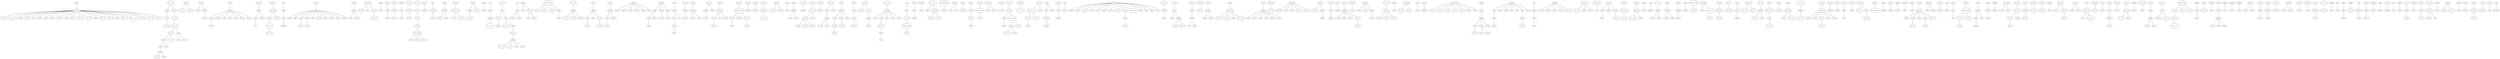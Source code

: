 strict graph "" {
	graph ["edge"="{}",
		file="/Users/felicedeluca/Developer/UofA/mlgd/pipeline/impred/tmp_workspace/topics/labels/forests/Topics_Layer_2_forest.dot",
		"graph"="{'edge': '{}', 'file': '/Users/felicedeluca/Developer/UofA/mlgd/pipeline/impred/tmp_workspace/topics/labels/forests/Topics_Layer_\
2_forest.dot', 'graph': '{\'edge\': \'{}\', \'file\': \'/Users/felicedeluca/Developer/UofA/mlgd/pipeline/impred/tmp_workspace/topics/\
labelsfaster/forests/Topics_Layer_2_forest.dot\', \'graph\': \'{\\\'edge\\\': \\\'{}\\\', \\\'file\\\': \\\'/Users/felicedeluca/\
Developer/UofA/mlgd/pipeline/impred/tmp_workspace/topics/labelsfaster/forests/Topics_Layer_2_forest.dot\\\', \\\'graph\\\': \\\'{\\\\\\\'\
edge\\\\\\\': \\\\\\\'{}\\\\\\\', \\\\\\\'file\\\\\\\': \\\\\\\'/Users/felicedeluca/Developer/UofA/mlgd/pipeline/impred/tmp_workspace/\
topics/labelsfaster/forests/Topics_Layer_2_forest2.dot\\\\\\\', \\\\\\\'graph\\\\\\\': \\\\\\\'{\\\\\\\\\\\\\\\'edge\\\\\\\\\\\\\\\': \\\\\\\\\\\\\\\'{}\\\\\\\\\\\\\\\', \\\\\\\\\\\\\\\'\
file\\\\\\\\\\\\\\\': \\\\\\\\\\\\\\\'/Users/felicedeluca/Developer/UofA/mlgd/pipeline/impred/tmp_workspace/topics/labels/forests/\
Topics_Layer_2_forest.dot\\\\\\\\\\\\\\\', \\\\\\\\\\\\\\\'graph\\\\\\\\\\\\\\\': \\\\\\\\\\\\\\\'{\\\\\\\\\\\\\\\\\\\\\\\\\\\\\\\'\
edge\\\\\\\\\\\\\\\\\\\\\\\\\\\\\\\': \\\\\\\\\\\\\\\\\\\\\\\\\\\\\\\'{}\\\\\\\\\\\\\\\\\\\\\\\\\\\\\\\', \\\\\\\\\\\\\\\\\\\\\\\\\\\\\\\'\
file\\\\\\\\\\\\\\\\\\\\\\\\\\\\\\\': \\\\\\\\\\\\\\\\\\\\\\\\\\\\\\\'/Users/felicedeluca/Developer/UofA/mlgd/pipeline/impred/tmp_\
workspace/topics/labels/forests/Topics_Layer_2_forest.dot\\\\\\\\\\\\\\\\\\\\\\\\\\\\\\\', \\\\\\\\\\\\\\\\\\\\\\\\\\\\\\\'graph\\\\\\\\\\\\\\\\\\\\\\\\\\\\\\\': \"{\\\\\\\\\\\\\\\\\\\\\\\\\\\\\\\'\
file\\\\\\\\\\\\\\\\\\\\\\\\\\\\\\\': \\\\\\\\\\\\\\\\\\\\\\\\\\\\\\\'/Users/felicedeluca/Developer/UofA/mlgd/pipeline/impred/tmp_\
workspace/topics/set2/forests/Topics_Layer_2_forest.dot\\\\\\\\\\\\\\\\\\\\\\\\\\\\\\\'}\", \\\\\\\\\\\\\\\\\\\\\\\\\\\\\\\'node\\\\\\\\\\\\\\\\\\\\\\\\\\\\\\\': \"{\\\\\\\\\\\\\\\\\\\\\\\\\\\\\\\'\
label\\\\\\\\\\\\\\\\\\\\\\\\\\\\\\\': \\\\\\\\\\\\\\\\\\\\\\\\\\\\\\\'\\\\\\\\\\\\\\\\\\\\\\\\\\\\\\\', \\\\\\\\\\\\\\\\\\\\\\\\\\\\\\\'\
level\\\\\\\\\\\\\\\\\\\\\\\\\\\\\\\': \\\\\\\\\\\\\\\\\\\\\\\\\\\\\\\'\\\\\\\\\\\\\\\\\\\\\\\\\\\\\\\'}\"}\\\\\\\\\\\\\\\', \\\\\\\\\\\\\\\'\
node\\\\\\\\\\\\\\\': \"{\\\\\\\\\\\\\\\'height\\\\\\\\\\\\\\\': \\\\\\\\\\\\\\\'\\\\\\\\\\\\\\\', \\\\\\\\\\\\\\\'label\\\\\\\\\\\\\\\': \\\\\\\\\\\\\\\'\\\\\\\\\\\\\\\', \\\\\\\\\\\\\\\'\
level\\\\\\\\\\\\\\\': \\\\\\\\\\\\\\\'\\\\\\\\\\\\\\\', \\\\\\\\\\\\\\\'width\\\\\\\\\\\\\\\': \\\\\\\\\\\\\\\'\\\\\\\\\\\\\\\'}\"}\\\\\\\', \\\\\\\'\
node\\\\\\\': \"{\\\\\\\'height\\\\\\\': \\\\\\\'\\\\\\\', \\\\\\\'label\\\\\\\': \\\\\\\'\\\\\\\', \\\\\\\'level\\\\\\\': \\\\\\\'\\\\\\\', \\\\\\\'\
width\\\\\\\': \\\\\\\'\\\\\\\'}\"}\\\', \\\'node\\\': \"{\\\'fontsize\\\': \\\'\\\', \\\'height\\\': \\\'\\\', \\\'label\\\': \\\'\\\', \\\'\
level\\\': \\\'\\\', \\\'width\\\': \\\'\\\'}\"}\', \'node\': \"{\'fontsize\': \'\', \'height\': \'\', \'label\': \'\', \'level\': \'\', \'\
width\': \'\'}\"}', 'node': \"{'fontsize': '', 'height': '', 'label': '', 'level': '', 'width': ''}\"}",
		"node"="{'fontsize': '', 'height': '', 'label': '', 'level': '', 'width': ''}"
	];
	911	 [fontsize=6,
		height=0.38,
		label="b'healthcare'",
		level=2,
		width=0.38];
	659	 [fontsize=8,
		height=0.65,
		label="b'machine learning'",
		level=1,
		width=0.65];
	911 -- 659;
	868	 [fontsize=6,
		height=0.74,
		label="b'reinforcement learning'",
		level=2,
		width=0.74];
	659 -- 868;
	877	 [fontsize=6,
		height=0.93,
		label="b'computational social science'",
		level=2,
		width=0.93];
	659 -- 877;
	861	 [fontsize=6,
		height=0.48,
		label="b'deep learning'",
		level=2,
		width=0.48];
	659 -- 861;
	918	 [fontsize=6,
		height=0.65,
		label="b'affective computing'",
		level=2,
		width=0.65];
	659 -- 918;
	863	 [fontsize=6,
		height=0.16,
		label="b'nlp'",
		level=2,
		width=0.16];
	659 -- 863;
	870	 [fontsize=6,
		height=0.5,
		label="b'crowdsourcing'",
		level=2,
		width=0.5];
	659 -- 870;
	935	 [fontsize=6,
		height=0.48,
		label="b'data analytics'",
		level=2,
		width=0.48];
	659 -- 935;
	917	 [fontsize=6,
		height=0.57,
		label="b'applied statistics'",
		level=2,
		width=0.57];
	659 -- 917;
	874	 [fontsize=6,
		height=0.62,
		label="b'bayesian statistics'",
		level=2,
		width=0.62];
	659 -- 874;
	945	 [fontsize=6,
		height=0.46,
		label="b'data analysis'",
		level=2,
		width=0.46];
	659 -- 945;
	956	 [fontsize=6,
		height=0.54,
		label="b'neural networks'",
		level=2,
		width=0.54];
	659 -- 956;
	948	 [fontsize=6,
		height=0.85,
		label="b'computational intelligence'",
		level=2,
		width=0.85];
	659 -- 948;
	856	 [fontsize=6,
		height=0.76,
		label="b'medical image analysis'",
		level=2,
		width=0.76];
	659 -- 856;
	855	 [fontsize=6,
		height=0.28,
		label="b'speech'",
		level=2,
		width=0.28];
	659 -- 855;
	843	 [fontsize=6,
		height=0.74,
		label="b'biomedical informatics'",
		level=2,
		width=0.74];
	659 -- 843;
	903	 [fontsize=6,
		height=0.63,
		label="b'speech recognition'",
		level=2,
		width=0.63];
	659 -- 903;
	850	 [fontsize=6,
		height=0.4,
		label="b'text mining'",
		level=2,
		width=0.4];
	659 -- 850;
	880	 [fontsize=6,
		height=0.79,
		label="b'digital signal processing'",
		level=2,
		width=0.79];
	659 -- 880;
	851	 [fontsize=6,
		height=1.06,
		label="b'intelligent transportation systems'",
		level=2,
		width=1.06];
	659 -- 851;
	858	 [fontsize=6,
		height=0.59,
		label="b'data visualization'",
		level=2,
		width=0.59];
	659 -- 858;
	894	 [fontsize=6,
		height=0.84,
		label="b'medical image processing'",
		level=2,
		width=0.84];
	659 -- 894;
	876	 [fontsize=6,
		height=0.74,
		label="b'recommender systems'",
		level=2,
		width=0.74];
	659 -- 876;
	3839	 [fontsize=6,
		height=0.82,
		label="b'geotechnical engineering'",
		level=2,
		width=0.82];
	3842	 [fontsize=6,
		height=0.5,
		label="b'geomechanics'",
		level=2,
		width=0.5];
	3839 -- 3842;
	3830	 [fontsize=6,
		height=0.56,
		label="b'civil engineering'",
		level=2,
		width=0.56];
	3839 -- 3830;
	3853	 [fontsize=6,
		height=0.53,
		label="b'rock mechanics'",
		level=2,
		width=0.53];
	3842 -- 3853;
	3819	 [fontsize=6,
		height=0.72,
		label="b'structural engineering'",
		level=2,
		width=0.72];
	3830 -- 3819;
	3917	 [fontsize=6,
		height=0.65,
		label="b'numerical modeling'",
		level=2,
		width=0.65];
	3853 -- 3917;
	3810	 [fontsize=6,
		height=0.78,
		label="b'earthquake engineering'",
		level=2,
		width=0.78];
	3819 -- 3810;
	3805	 [fontsize=6,
		height=0.65,
		label="b'structural dynamics'",
		level=2,
		width=0.65];
	3810 -- 3805;
	3822	 [fontsize=6,
		height=0.37,
		label="b'structures'",
		level=2,
		width=0.37];
	3810 -- 3822;
	3804	 [fontsize=6,
		height=0.33,
		label="b'vibration'",
		level=2,
		width=0.33];
	3805 -- 3804;
	3811	 [fontsize=6,
		height=0.89,
		label="b'structural health monitoring'",
		level=2,
		width=0.89];
	3805 -- 3811;
	5051	 [fontsize=6,
		height=0.33,
		label="b'concrete'",
		level=2,
		width=0.33];
	3822 -- 5051;
	5050	 [fontsize=6,
		height=0.53,
		label="b'smart materials'",
		level=2,
		width=0.53];
	3822 -- 5050;
	3125	 [fontsize=6,
		height=0.35,
		label="b'dynamics'",
		level=2,
		width=0.35];
	3804 -- 3125;
	3806	 [fontsize=6,
		height=0.35,
		label="b'acoustics'",
		level=2,
		width=0.35];
	3804 -- 3806;
	2377	 [fontsize=8,
		height=0.3,
		label="b'control'",
		level=1,
		width=0.3];
	3125 -- 2377;
	3135	 [fontsize=6,
		height=0.68,
		label="b'system identification'",
		level=2,
		width=0.68];
	2377 -- 3135;
	3134	 [fontsize=6,
		height=0.38,
		label="b'estimation'",
		level=2,
		width=0.38];
	2377 -- 3134;
	3421	 [fontsize=6,
		height=0.45,
		label="b'health policy'",
		level=2,
		width=0.45];
	5597	 [fontsize=6,
		height=0.8,
		label="b'health services research'",
		level=2,
		width=0.8];
	3421 -- 5597;
	2245	 [fontsize=8,
		height=0.66,
		label="b'health economics'",
		level=1,
		width=0.66];
	3421 -- 2245;
	3662	 [fontsize=6,
		height=0.53,
		label="b'particle physics'",
		level=2,
		width=0.53];
	3685	 [fontsize=6,
		height=0.53,
		label="b'nuclear physics'",
		level=2,
		width=0.53];
	3662 -- 3685;
	1147	 [fontsize=8,
		height=0.44,
		label="b'cosmology'",
		level=1,
		width=0.44];
	3662 -- 1147;
	3681	 [fontsize=6,
		height=0.57,
		label="b'general relativity'",
		level=2,
		width=0.57];
	1147 -- 3681;
	388	 [fontsize=6,
		height=0.37,
		label="b'speciation'",
		level=2,
		width=0.37];
	345	 [fontsize=8,
		height=0.37,
		label="b'evolution'",
		level=1,
		width=0.37];
	388 -- 345;
	375	 [fontsize=6,
		height=0.42,
		label="b'systematics'",
		level=2,
		width=0.42];
	345 -- 375;
	390	 [fontsize=6,
		height=0.54,
		label="b'animal behavior'",
		level=2,
		width=0.54];
	345 -- 390;
	379	 [fontsize=6,
		height=0.36,
		label="b'symbiosis'",
		level=2,
		width=0.36];
	345 -- 379;
	381	 [fontsize=6,
		height=0.42,
		label="b'cooperation'",
		level=2,
		width=0.42];
	345 -- 381;
	389	 [fontsize=6,
		height=0.33,
		label="b'behavior'",
		level=2,
		width=0.33];
	345 -- 389;
	376	 [fontsize=6,
		height=0.55,
		label="b'sexual selection'",
		level=2,
		width=0.55];
	345 -- 376;
	377	 [fontsize=6,
		height=0.49,
		label="b'palaeontology'",
		level=2,
		width=0.49];
	345 -- 377;
	2618	 [fontsize=6,
		height=0.36,
		label="b'taxonomy'",
		level=2,
		width=0.36];
	375 -- 2618;
	2657	 [fontsize=6,
		height=0.58,
		label="b'electromagnetics'",
		level=2,
		width=0.58];
	2648	 [fontsize=6,
		height=0.34,
		label="b'antennas'",
		level=2,
		width=0.34];
	2657 -- 2648;
	2655	 [fontsize=6,
		height=0.39,
		label="b'microwave'",
		level=2,
		width=0.39];
	2648 -- 2655;
	643	 [fontsize=8,
		height=0.55,
		label="b'metamaterials'",
		level=1,
		width=0.55];
	2648 -- 643;
	3141	 [fontsize=6,
		height=0.11,
		label="b'rf'",
		level=2,
		width=0.11];
	2655 -- 3141;
	1936	 [fontsize=6,
		height=0.61,
		label="b'health psychology'",
		level=2,
		width=0.61];
	1922	 [fontsize=8,
		height=0.66,
		label="b'social psychology'",
		level=1,
		width=0.66];
	1936 -- 1922;
	1942	 [fontsize=6,
		height=0.53,
		label="b'social cognition'",
		level=2,
		width=0.53];
	1922 -- 1942;
	1945	 [fontsize=6,
		height=0.69,
		label="b'quantitative methods'",
		level=2,
		width=0.69];
	1922 -- 1945;
	4898	 [fontsize=6,
		height=0.86,
		label="b'developmental psychology'",
		level=2,
		width=0.86];
	1942 -- 4898;
	4901	 [fontsize=6,
		height=0.74,
		label="b'cognitive development'",
		level=2,
		width=0.74];
	4898 -- 4901;
	4037	 [fontsize=6,
		height=0.2,
		label="b'ptsd'",
		level=2,
		width=0.2];
	1584	 [fontsize=6,
		height=0.28,
		label="b'trauma'",
		level=2,
		width=0.28];
	4037 -- 1584;
	1583	 [fontsize=6,
		height=0.29,
		label="b'surgery'",
		level=2,
		width=0.29];
	1584 -- 1583;
	1582	 [fontsize=8,
		height=0.38,
		label="b'medicine'",
		level=1,
		width=0.38];
	1583 -- 1582;
	742	 [fontsize=6,
		height=0.51,
		label="b'marine biology'",
		level=2,
		width=0.51];
	374	 [fontsize=8,
		height=0.33,
		label="b'ecology'",
		level=1,
		width=0.33];
	742 -- 374;
	772	 [fontsize=6,
		height=0.36,
		label="b'behaviour'",
		level=2,
		width=0.36];
	374 -- 772;
	752	 [fontsize=6,
		height=0.27,
		label="b'botany'",
		level=2,
		width=0.27];
	374 -- 752;
	737	 [fontsize=6,
		height=0.32,
		label="b'fisheries'",
		level=2,
		width=0.32];
	374 -- 737;
	749	 [fontsize=6,
		height=0.35,
		label="b'limnology'",
		level=2,
		width=0.35];
	374 -- 749;
	735	 [fontsize=6,
		height=0.3,
		label="b'zoology'",
		level=2,
		width=0.3];
	374 -- 735;
	756	 [fontsize=6,
		height=0.56,
		label="b'invasive species'",
		level=2,
		width=0.56];
	374 -- 756;
	754	 [fontsize=6,
		height=0.4,
		label="b'ornithology'",
		level=2,
		width=0.4];
	374 -- 754;
	760	 [fontsize=6,
		height=0.49,
		label="b'ecophysiology'",
		level=2,
		width=0.49];
	374 -- 760;
	730	 [fontsize=6,
		height=0.48,
		label="b'ecotoxicology'",
		level=2,
		width=0.48];
	374 -- 730;
	781	 [fontsize=6,
		height=0.49,
		label="b'global change'",
		level=2,
		width=0.49];
	374 -- 781;
	4772	 [fontsize=6,
		height=0.42,
		label="b'aquaculture'",
		level=2,
		width=0.42];
	737 -- 4772;
	5559	 [fontsize=6,
		height=0.54,
		label="b'aquatic ecology'",
		level=2,
		width=0.54];
	749 -- 5559;
	3160	 [fontsize=6,
		height=0.5,
		label="b'protein folding'",
		level=2,
		width=0.5];
	3012	 [fontsize=8,
		height=0.42,
		label="b'biophysics'",
		level=1,
		width=0.42];
	3160 -- 3012;
	3158	 [fontsize=6,
		height=0.31,
		label="b'proteins'",
		level=2,
		width=0.31];
	3012 -- 3158;
	3171	 [fontsize=6,
		height=0.55,
		label="b'polymer physics'",
		level=2,
		width=0.55];
	3012 -- 3171;
	1524	 [fontsize=8,
		height=0.66,
		label="b'image processing'",
		level=1,
		width=0.66];
	4227	 [fontsize=6,
		height=0.64,
		label="b'biomedical imaging'",
		level=2,
		width=0.64];
	1524 -- 4227;
	4211	 [fontsize=6,
		height=0.25,
		label="b'signal'",
		level=2,
		width=0.25];
	1524 -- 4211;
	4212	 [fontsize=6,
		height=0.58,
		label="b'inverse problems'",
		level=2,
		width=0.58];
	1524 -- 4212;
	5406	 [fontsize=6,
		height=0.82,
		label="b'uncertainty quantification'",
		level=2,
		width=0.82];
	4212 -- 5406;
	561	 [fontsize=8,
		height=0.39,
		label="b'sociology'",
		level=1,
		width=0.39];
	1710	 [fontsize=6,
		height=0.45,
		label="b'social theory'",
		level=2,
		width=0.45];
	561 -- 1710;
	4398	 [fontsize=6,
		height=0.54,
		label="b'supercapacitors'",
		level=2,
		width=0.54];
	4391	 [fontsize=6,
		height=0.33,
		label="b'batteries'",
		level=2,
		width=0.33];
	4398 -- 4391;
	55	 [fontsize=8,
		height=0.36,
		label="b'fuel cells'",
		level=1,
		width=0.36];
	4391 -- 55;
	3233	 [fontsize=6,
		height=0.56,
		label="b'international law'",
		level=2,
		width=0.56];
	440	 [fontsize=8,
		height=0.51,
		label="b'human rights'",
		level=1,
		width=0.51];
	3233 -- 440;
	3234	 [fontsize=6,
		height=0.59,
		label="b'constitutional law'",
		level=2,
		width=0.59];
	440 -- 3234;
	3159	 [fontsize=8,
		height=0.43,
		label="b'soft matter'",
		level=1,
		width=0.43];
	3746	 [fontsize=6,
		height=0.3,
		label="b'colloids'",
		level=2,
		width=0.3];
	3159 -- 3746;
	4881	 [fontsize=6,
		height=0.36,
		label="b'interfaces'",
		level=2,
		width=0.36];
	3746 -- 4881;
	414	 [fontsize=6,
		height=0.75,
		label="b'economic development'",
		level=2,
		width=0.75];
	397	 [fontsize=8,
		height=0.65,
		label="b'political economy'",
		level=1,
		width=0.65];
	414 -- 397;
	408	 [fontsize=6,
		height=0.55,
		label="b'political ecology'",
		level=2,
		width=0.55];
	397 -- 408;
	4731	 [fontsize=6,
		height=0.76,
		label="b'mathematics education'",
		level=2,
		width=0.76];
	4606	 [fontsize=6,
		height=0.6,
		label="b'teacher education'",
		level=2,
		width=0.6];
	4731 -- 4606;
	4602	 [fontsize=6,
		height=0.61,
		label="b'science education'",
		level=2,
		width=0.61];
	4606 -- 4602;
	1231	 [fontsize=6,
		height=0.59,
		label="b'learning sciences'",
		level=2,
		width=0.59];
	4602 -- 1231;
	560	 [fontsize=8,
		height=0.84,
		label="b'educational technology'",
		level=1,
		width=0.84];
	1231 -- 560;
	1229	 [fontsize=6,
		height=0.37,
		label="b'e-learning'",
		level=2,
		width=0.37];
	560 -- 1229;
	1227	 [fontsize=6,
		height=0.59,
		label="b'learning analytics'",
		level=2,
		width=0.59];
	560 -- 1227;
	1233	 [fontsize=6,
		height=0.51,
		label="b'online learning'",
		level=2,
		width=0.51];
	560 -- 1233;
	2470	 [fontsize=6,
		height=0.48,
		label="b'schizophrenia'",
		level=2,
		width=0.48];
	476	 [fontsize=8,
		height=0.53,
		label="b'neuroimaging'",
		level=1,
		width=0.53];
	2470 -- 476;
	3031	 [fontsize=6,
		height=0.18,
		label="b'nmr'",
		level=2,
		width=0.18];
	3011	 [fontsize=8,
		height=0.64,
		label="b'structural biology'",
		level=1,
		width=0.64];
	3031 -- 3011;
	3020	 [fontsize=6,
		height=0.52,
		label="b'crystallography'",
		level=2,
		width=0.52];
	3011 -- 3020;
	1102	 [fontsize=6,
		height=0.42,
		label="b'soil science'",
		level=2,
		width=0.42];
	1085	 [fontsize=8,
		height=0.62,
		label="b'biogeochemistry'",
		level=1,
		width=0.62];
	1102 -- 1085;
	1109	 [fontsize=6,
		height=0.64,
		label="b'ecosystem ecology'",
		level=2,
		width=0.64];
	1085 -- 1109;
	1101	 [fontsize=6,
		height=0.27,
		label="b'carbon'",
		level=2,
		width=0.27];
	1085 -- 1101;
	2776	 [fontsize=6,
		height=0.57,
		label="b'neuropsychology'",
		level=2,
		width=0.57];
	556	 [fontsize=8,
		height=0.84,
		label="b'cognitive neuroscience'",
		level=1,
		width=0.84];
	2776 -- 556;
	2781	 [fontsize=6,
		height=0.58,
		label="b'visual perception'",
		level=2,
		width=0.58];
	556 -- 2781;
	2785	 [fontsize=6,
		height=0.74,
		label="b'affective neuroscience'",
		level=2,
		width=0.74];
	556 -- 2785;
	2225	 [fontsize=6,
		height=0.44,
		label="b'meteorology'",
		level=2,
		width=0.44];
	1304	 [fontsize=8,
		height=0.31,
		label="b'climate'",
		level=1,
		width=0.31];
	2225 -- 1304;
	4356	 [fontsize=6,
		height=0.68,
		label="b'atmospheric science'",
		level=2,
		width=0.68];
	2225 -- 4356;
	2224	 [fontsize=6,
		height=0.75,
		label="b'physical oceanography'",
		level=2,
		width=0.75];
	1304 -- 2224;
	1641	 [fontsize=6,
		height=0.31,
		label="b'wireless'",
		level=2,
		width=0.31];
	1623	 [fontsize=8,
		height=0.38,
		label="b'networks'",
		level=1,
		width=0.38];
	1641 -- 1623;
	4830	 [fontsize=6,
		height=0.18,
		label="b'risk'",
		level=2,
		width=0.18];
	5	 [fontsize=6,
		height=0.36,
		label="b'resilience'",
		level=2,
		width=0.36];
	4830 -- 5;
	1	 [fontsize=8,
		height=0.5,
		label="b'sustainability'",
		level=1,
		width=0.5];
	5 -- 1;
	7	 [fontsize=6,
		height=0.96,
		label="b'corporate social responsibility'",
		level=2,
		width=0.96];
	1 -- 7;
	1135	 [fontsize=6,
		height=0.64,
		label="b'information literacy'",
		level=2,
		width=0.64];
	1128	 [fontsize=6,
		height=0.26,
		label="b'library'",
		level=2,
		width=0.26];
	1135 -- 1128;
	1134	 [fontsize=6,
		height=0.65,
		label="b'information science'",
		level=2,
		width=0.65];
	1128 -- 1134;
	1126	 [fontsize=6,
		height=0.44,
		label="b'open access'",
		level=2,
		width=0.44];
	1128 -- 1126;
	1140	 [fontsize=6,
		height=0.45,
		label="b'bibliometrics'",
		level=2,
		width=0.45];
	1134 -- 1140;
	1129	 [fontsize=6,
		height=0.8,
		label="b'scholarly communication'",
		level=2,
		width=0.8];
	1126 -- 1129;
	1119	 [fontsize=6,
		height=0.34,
		label="b'copyright'",
		level=2,
		width=0.34];
	1126 -- 1119;
	584	 [fontsize=6,
		height=0.66,
		label="b'intellectual property'",
		level=2,
		width=0.66];
	1119 -- 584;
	577	 [fontsize=8,
		height=0.42,
		label="b'innovation'",
		level=1,
		width=0.42];
	584 -- 577;
	594	 [fontsize=6,
		height=0.79,
		label="b'knowledge management'",
		level=2,
		width=0.79];
	577 -- 594;
	591	 [fontsize=6,
		height=0.69,
		label="b'economic geography'",
		level=2,
		width=0.69];
	577 -- 591;
	583	 [fontsize=6,
		height=0.34,
		label="b'creativity'",
		level=2,
		width=0.34];
	577 -- 583;
	588	 [fontsize=6,
		height=0.41,
		label="b'productivity'",
		level=2,
		width=0.41];
	577 -- 588;
	2013	 [fontsize=6,
		height=0.19,
		label="b'aids'",
		level=2,
		width=0.19];
	1807	 [fontsize=8,
		height=0.17,
		label="b'hiv'",
		level=1,
		width=0.17];
	2013 -- 1807;
	2002	 [fontsize=6,
		height=0.58,
		label="b'health disparities'",
		level=2,
		width=0.58];
	1807 -- 2002;
	2015	 [fontsize=6,
		height=0.5,
		label="b'substance use'",
		level=2,
		width=0.5];
	1807 -- 2015;
	1864	 [fontsize=8,
		height=0.27,
		label="b'ethics'",
		level=1,
		width=0.27];
	1870	 [fontsize=6,
		height=0.34,
		label="b'bioethics'",
		level=2,
		width=0.34];
	1864 -- 1870;
	1871	 [fontsize=6,
		height=0.64,
		label="b'political philosophy'",
		level=2,
		width=0.64];
	1864 -- 1871;
	3588	 [fontsize=6,
		height=0.24,
		label="b'social'",
		level=2,
		width=0.24];
	1871 -- 3588;
	3585	 [fontsize=6,
		height=0.51,
		label="b'political theory'",
		level=2,
		width=0.51];
	1871 -- 3585;
	71	 [fontsize=8,
		height=0.95,
		label="b'condensed matter physics'",
		level=1,
		width=0.95];
	1902	 [fontsize=6,
		height=0.59,
		label="b'superconductivity'",
		level=2,
		width=0.59];
	71 -- 1902;
	1904	 [fontsize=6,
		height=0.63,
		label="b'theoretical physics'",
		level=2,
		width=0.63];
	71 -- 1904;
	1909	 [fontsize=6,
		height=0.73,
		label="b'computational physics'",
		level=2,
		width=0.73];
	71 -- 1909;
	1897	 [fontsize=6,
		height=0.39,
		label="b'magnetism'",
		level=2,
		width=0.39];
	71 -- 1897;
	1910	 [fontsize=6,
		height=0.39,
		label="b'spintronics'",
		level=2,
		width=0.39];
	1897 -- 1910;
	983	 [fontsize=6,
		height=0.76,
		label="b'social network analysis'",
		level=2,
		width=0.76];
	837	 [fontsize=8,
		height=0.46,
		label="b'data mining'",
		level=1,
		width=0.46];
	983 -- 837;
	998	 [fontsize=6,
		height=0.69,
		label="b'business intelligence'",
		level=2,
		width=0.69];
	837 -- 998;
	1001	 [fontsize=6,
		height=0.65,
		label="b'medical informatics'",
		level=2,
		width=0.65];
	837 -- 1001;
	985	 [fontsize=6,
		height=0.6,
		label="b'health informatics'",
		level=2,
		width=0.6];
	837 -- 985;
	1777	 [fontsize=6,
		height=0.43,
		label="b'investments'",
		level=2,
		width=0.43];
	1764	 [fontsize=8,
		height=0.32,
		label="b'finance'",
		level=1,
		width=0.32];
	1777 -- 1764;
	1771	 [fontsize=6,
		height=0.39,
		label="b'real estate'",
		level=2,
		width=0.39];
	1764 -- 1771;
	1775	 [fontsize=6,
		height=0.3,
		label="b'banking'",
		level=2,
		width=0.3];
	1764 -- 1775;
	1773	 [fontsize=6,
		height=0.58,
		label="b'risk management'",
		level=2,
		width=0.58];
	1764 -- 1773;
	1778	 [fontsize=6,
		height=0.58,
		label="b'urban economics'",
		level=2,
		width=0.58];
	1771 -- 1778;
	2891	 [fontsize=6,
		height=0.68,
		label="b'project management'",
		level=2,
		width=0.68];
	1773 -- 2891;
	3554	 [fontsize=6,
		height=0.57,
		label="b'american politics'",
		level=2,
		width=0.57];
	3548	 [fontsize=8,
		height=0.53,
		label="b'public opinion'",
		level=1,
		width=0.53];
	3554 -- 3548;
	3552	 [fontsize=6,
		height=0.34,
		label="b'elections'",
		level=2,
		width=0.34];
	3548 -- 3552;
	3553	 [fontsize=6,
		height=0.58,
		label="b'political behavior'",
		level=2,
		width=0.58];
	3548 -- 3553;
	4562	 [fontsize=6,
		height=0.52,
		label="b'political parties'",
		level=2,
		width=0.52];
	3552 -- 4562;
	1519	 [fontsize=8,
		height=0.34,
		label="b'robotics'",
		level=1,
		width=0.34];
	2404	 [fontsize=6,
		height=0.47,
		label="b'mechatronics'",
		level=2,
		width=0.47];
	1519 -- 2404;
	2393	 [fontsize=6,
		height=0.4,
		label="b'automation'",
		level=2,
		width=0.4];
	1519 -- 2393;
	2379	 [fontsize=6,
		height=0.57,
		label="b'nonlinear control'",
		level=2,
		width=0.57];
	1519 -- 2379;
	2424	 [fontsize=6,
		height=0.54,
		label="b'control systems'",
		level=2,
		width=0.54];
	1519 -- 2424;
	2382	 [fontsize=6,
		height=0.38,
		label="b'navigation'",
		level=2,
		width=0.38];
	1519 -- 2382;
	2384	 [fontsize=6,
		height=0.28,
		label="b'haptics'",
		level=2,
		width=0.28];
	1519 -- 2384;
	1690	 [fontsize=8,
		height=0.4,
		label="b'linguistics'",
		level=1,
		width=0.4];
	2207	 [fontsize=6,
		height=0.26,
		label="b'syntax'",
		level=2,
		width=0.26];
	1690 -- 2207;
	2205	 [fontsize=6,
		height=0.52,
		label="b'sociolinguistics'",
		level=2,
		width=0.52];
	1690 -- 2205;
	2206	 [fontsize=6,
		height=0.38,
		label="b'phonology'",
		level=2,
		width=0.38];
	1690 -- 2206;
	3599	 [fontsize=6,
		height=0.37,
		label="b'semantics'",
		level=2,
		width=0.37];
	2207 -- 3599;
	3598	 [fontsize=6,
		height=0.42,
		label="b'morphology'",
		level=2,
		width=0.42];
	2207 -- 3598;
	2219	 [fontsize=6,
		height=0.62,
		label="b'discourse analysis'",
		level=2,
		width=0.62];
	2205 -- 2219;
	2992	 [fontsize=6,
		height=0.36,
		label="b'phonetics'",
		level=2,
		width=0.36];
	2206 -- 2992;
	3751	 [fontsize=6,
		height=0.4,
		label="b'pragmatics'",
		level=2,
		width=0.4];
	3599 -- 3751;
	2342	 [fontsize=6,
		height=0.24,
		label="b'urban'",
		level=2,
		width=0.24];
	2333	 [fontsize=8,
		height=0.46,
		label="b'architecture'",
		level=1,
		width=0.46];
	2342 -- 2333;
	2341	 [fontsize=6,
		height=0.46,
		label="b'urban design'",
		level=2,
		width=0.46];
	2333 -- 2341;
	2348	 [fontsize=6,
		height=0.15,
		label="b'art'",
		level=2,
		width=0.15];
	2333 -- 2348;
	2357	 [fontsize=6,
		height=0.51,
		label="b'urban planning'",
		level=2,
		width=0.51];
	2341 -- 2357;
	2360	 [fontsize=6,
		height=0.3,
		label="b'housing'",
		level=2,
		width=0.3];
	2357 -- 2360;
	4250	 [fontsize=6,
		height=0.54,
		label="b'innate immunity'",
		level=2,
		width=0.54];
	247	 [fontsize=8,
		height=0.5,
		label="b'inflammation'",
		level=1,
		width=0.5];
	4250 -- 247;
	4248	 [fontsize=6,
		height=0.54,
		label="b'oxidative stress'",
		level=2,
		width=0.54];
	247 -- 4248;
	1531	 [fontsize=6,
		height=0.51,
		label="b'image analysis'",
		level=2,
		width=0.51];
	841	 [fontsize=8,
		height=0.6,
		label="b'computer vision'",
		level=1,
		width=0.6];
	1531 -- 841;
	1523	 [fontsize=6,
		height=0.6,
		label="b'augmented reality'",
		level=2,
		width=0.6];
	841 -- 1523;
	1561	 [fontsize=6,
		height=0.39,
		label="b'multimedia'",
		level=2,
		width=0.39];
	841 -- 1561;
	1926	 [fontsize=6,
		height=0.62,
		label="b'emotion regulation'",
		level=2,
		width=0.62];
	1169	 [fontsize=8,
		height=0.34,
		label="b'emotion'",
		level=1,
		width=0.34];
	1926 -- 1169;
	5013	 [fontsize=6,
		height=0.43,
		label="b'mindfulness'",
		level=2,
		width=0.43];
	1926 -- 5013;
	1925	 [fontsize=6,
		height=0.6,
		label="b'psychophysiology'",
		level=2,
		width=0.6];
	1169 -- 1925;
	319	 [fontsize=6,
		height=0.46,
		label="b'plant science'",
		level=2,
		width=0.46];
	282	 [fontsize=8,
		height=0.66,
		label="b'molecular biology'",
		level=1,
		width=0.66];
	319 -- 282;
	314	 [fontsize=6,
		height=0.55,
		label="b'plant physiology'",
		level=2,
		width=0.55];
	282 -- 314;
	318	 [fontsize=6,
		height=0.17,
		label="b'cell'",
		level=2,
		width=0.17];
	282 -- 318;
	321	 [fontsize=6,
		height=0.55,
		label="b'cancer research'",
		level=2,
		width=0.55];
	282 -- 321;
	1845	 [fontsize=6,
		height=0.52,
		label="b'photosynthesis'",
		level=2,
		width=0.52];
	314 -- 1845;
	2854	 [fontsize=6,
		height=0.6,
		label="b'interaction design'",
		level=2,
		width=0.6];
	1009	 [fontsize=8,
		height=1.01,
		label="b'human-computer interaction'",
		level=1,
		width=1.01];
	2854 -- 1009;
	2863	 [fontsize=6,
		height=0.55,
		label="b'user experience'",
		level=2,
		width=0.55];
	1009 -- 2863;
	2867	 [fontsize=6,
		height=0.57,
		label="b'social computing'",
		level=2,
		width=0.57];
	1009 -- 2867;
	2860	 [fontsize=6,
		height=0.79,
		label="b'information visualization'",
		level=2,
		width=0.79];
	1009 -- 2860;
	5542	 [fontsize=6,
		height=0.32,
		label="b'usability'",
		level=2,
		width=0.32];
	2863 -- 5542;
	5392	 [fontsize=6,
		height=0.53,
		label="b'visual analytics'",
		level=2,
		width=0.53];
	2860 -- 5392;
	1765	 [fontsize=6,
		height=0.57,
		label="b'economic history'",
		level=2,
		width=0.57];
	1760	 [fontsize=8,
		height=0.44,
		label="b'economics'",
		level=1,
		width=0.44];
	1765 -- 1760;
	3251	 [fontsize=6,
		height=0.57,
		label="b'photonic crystals'",
		level=2,
		width=0.57];
	644	 [fontsize=8,
		height=0.56,
		label="b'nanophotonics'",
		level=1,
		width=0.56];
	3251 -- 644;
	3306	 [fontsize=6,
		height=0.61,
		label="b'polymer chemistry'",
		level=2,
		width=0.61];
	29	 [fontsize=8,
		height=0.66,
		label="b'organic chemistry'",
		level=1,
		width=0.66];
	3306 -- 29;
	3304	 [fontsize=6,
		height=0.83,
		label="b'supramolecular chemistry'",
		level=2,
		width=0.83];
	29 -- 3304;
	4542	 [fontsize=6,
		height=0.51,
		label="b'digital libraries'",
		level=2,
		width=0.51];
	857	 [fontsize=8,
		height=0.73,
		label="b'information retrieval'",
		level=1,
		width=0.73];
	4542 -- 857;
	4563	 [fontsize=6,
		height=0.59,
		label="b'digital humanities'",
		level=2,
		width=0.59];
	4542 -- 4563;
	4119	 [fontsize=6,
		height=0.32,
		label="b'ethnicity'",
		level=2,
		width=0.32];
	2809	 [fontsize=8,
		height=0.22,
		label="b'race'",
		level=1,
		width=0.22];
	4119 -- 2809;
	4506	 [fontsize=6,
		height=0.33,
		label="b'branding'",
		level=2,
		width=0.33];
	2915	 [fontsize=8,
		height=0.4,
		label="b'marketing'",
		level=1,
		width=0.4];
	4506 -- 2915;
	4503	 [fontsize=6,
		height=0.29,
		label="b'tourism'",
		level=2,
		width=0.29];
	2915 -- 4503;
	4505	 [fontsize=6,
		height=0.4,
		label="b'advertising'",
		level=2,
		width=0.4];
	2915 -- 4505;
	635	 [fontsize=6,
		height=0.77,
		label="b'optical communications'",
		level=2,
		width=0.77];
	622	 [fontsize=8,
		height=0.4,
		label="b'photonics'",
		level=1,
		width=0.4];
	635 -- 622;
	2256	 [fontsize=6,
		height=0.59,
		label="b'labour economics'",
		level=2,
		width=0.59];
	2243	 [fontsize=6,
		height=0.77,
		label="b'economics of education'",
		level=2,
		width=0.77];
	2256 -- 2243;
	1206	 [fontsize=8,
		height=0.62,
		label="b'labor economics'",
		level=1,
		width=0.62];
	2243 -- 1206;
	2255	 [fontsize=6,
		height=0.55,
		label="b'education policy'",
		level=2,
		width=0.55];
	2243 -- 2255;
	2248	 [fontsize=6,
		height=0.48,
		label="b'public finance'",
		level=2,
		width=0.48];
	1206 -- 2248;
	2252	 [fontsize=6,
		height=0.7,
		label="b'applied econometrics'",
		level=2,
		width=0.7];
	1206 -- 2252;
	2249	 [fontsize=6,
		height=0.58,
		label="b'public economics'",
		level=2,
		width=0.58];
	1206 -- 2249;
	2804	 [fontsize=8,
		height=0.68,
		label="b'social movements'",
		level=1,
		width=0.68];
	3002	 [fontsize=6,
		height=0.6,
		label="b'political sociology'",
		level=2,
		width=0.6];
	2804 -- 3002;
	4871	 [fontsize=6,
		height=0.69,
		label="b'stochastic processes'",
		level=2,
		width=0.69];
	1742	 [fontsize=6,
		height=0.38,
		label="b'probability'",
		level=2,
		width=0.38];
	4871 -- 1742;
	4873	 [fontsize=6,
		height=0.59,
		label="b'probability theory'",
		level=2,
		width=0.59];
	4871 -- 4873;
	844	 [fontsize=8,
		height=0.36,
		label="b'statistics'",
		level=1,
		width=0.36];
	1742 -- 844;
	1751	 [fontsize=6,
		height=0.6,
		label="b'research methods'",
		level=2,
		width=0.6];
	844 -- 1751;
	1743	 [fontsize=6,
		height=0.5,
		label="b'psychometrics'",
		level=2,
		width=0.5];
	844 -- 1743;
	2597	 [fontsize=6,
		height=0.4,
		label="b'mineralogy'",
		level=2,
		width=0.4];
	2584	 [fontsize=8,
		height=0.52,
		label="b'geochemistry'",
		level=1,
		width=0.52];
	2597 -- 2584;
	2593	 [fontsize=6,
		height=0.45,
		label="b'paleoclimate'",
		level=2,
		width=0.45];
	2584 -- 2593;
	2607	 [fontsize=6,
		height=0.51,
		label="b'geochronology'",
		level=2,
		width=0.51];
	2584 -- 2607;
	2611	 [fontsize=6,
		height=0.42,
		label="b'volcanology'",
		level=2,
		width=0.42];
	2584 -- 2611;
	2612	 [fontsize=6,
		height=0.62,
		label="b'paleoceanography'",
		level=2,
		width=0.62];
	2593 -- 2612;
	5874	 [fontsize=6,
		height=0.7,
		label="b'isotope geochemistry'",
		level=2,
		width=0.7];
	2607 -- 5874;
	2616	 [fontsize=6,
		height=0.57,
		label="b'paleoclimatology'",
		level=2,
		width=0.57];
	2612 -- 2616;
	2144	 [fontsize=6,
		height=0.47,
		label="b'critical theory'",
		level=2,
		width=0.47];
	2137	 [fontsize=6,
		height=0.52,
		label="b'cultural studies'",
		level=2,
		width=0.52];
	2144 -- 2137;
	2131	 [fontsize=6,
		height=0.48,
		label="b'media studies'",
		level=2,
		width=0.48];
	2137 -- 2131;
	2110	 [fontsize=8,
		height=0.58,
		label="b'communication'",
		level=1,
		width=0.58];
	2131 -- 2110;
	2324	 [fontsize=6,
		height=0.62,
		label="b'printed electronics'",
		level=2,
		width=0.62];
	3719	 [fontsize=6,
		height=0.63,
		label="b'flexible electronics'",
		level=2,
		width=0.63];
	2324 -- 3719;
	2316	 [fontsize=6,
		height=0.63,
		label="b'organic electronics'",
		level=2,
		width=0.63];
	2324 -- 2316;
	110	 [fontsize=8,
		height=0.4,
		label="b'solar cells'",
		level=1,
		width=0.4];
	2316 -- 110;
	2321	 [fontsize=6,
		height=0.47,
		label="b'quantum dots'",
		level=2,
		width=0.47];
	110 -- 2321;
	1274	 [fontsize=6,
		height=0.81,
		label="b'sustainable development'",
		level=2,
		width=0.81];
	727	 [fontsize=8,
		height=0.58,
		label="b'climate change'",
		level=1,
		width=0.58];
	1274 -- 727;
	1289	 [fontsize=6,
		height=0.39,
		label="b'coral reefs'",
		level=2,
		width=0.39];
	727 -- 1289;
	1268	 [fontsize=6,
		height=0.42,
		label="b'air pollution'",
		level=2,
		width=0.42];
	727 -- 1268;
	1288	 [fontsize=6,
		height=0.38,
		label="b'adaptation'",
		level=2,
		width=0.38];
	727 -- 1288;
	1291	 [fontsize=6,
		height=0.45,
		label="b'carbon cycle'",
		level=2,
		width=0.45];
	727 -- 1291;
	1276	 [fontsize=6,
		height=0.49,
		label="b'forest ecology'",
		level=2,
		width=0.49];
	727 -- 1276;
	3475	 [fontsize=6,
		height=0.74,
		label="b'atmospheric chemistry'",
		level=2,
		width=0.74];
	1268 -- 3475;
	3482	 [fontsize=6,
		height=0.32,
		label="b'aerosols'",
		level=2,
		width=0.32];
	3475 -- 3482;
	4321	 [fontsize=6,
		height=0.23,
		label="b'cloud'",
		level=2,
		width=0.23];
	3482 -- 4321;
	5142	 [fontsize=6,
		height=0.17,
		label="b'soil'",
		level=2,
		width=0.17];
	3515	 [fontsize=6,
		height=0.23,
		label="b'water'",
		level=2,
		width=0.23];
	5142 -- 3515;
	2271	 [fontsize=6,
		height=0.71,
		label="b'wastewater treatment'",
		level=2,
		width=0.71];
	3515 -- 2271;
	2266	 [fontsize=8,
		height=0.96,
		label="b'environmental engineering'",
		level=1,
		width=0.96];
	2271 -- 2266;
	2269	 [fontsize=6,
		height=0.54,
		label="b'water treatment'",
		level=2,
		width=0.54];
	2266 -- 2269;
	4374	 [fontsize=6,
		height=0.44,
		label="b'social policy'",
		level=2,
		width=0.44];
	4368	 [fontsize=6,
		height=0.29,
		label="b'poverty'",
		level=2,
		width=0.29];
	4374 -- 4368;
	2810	 [fontsize=8,
		height=0.39,
		label="b'inequality'",
		level=1,
		width=0.39];
	4368 -- 2810;
	1417	 [fontsize=8,
		height=0.59,
		label="b'formal methods'",
		level=1,
		width=0.59];
	5161	 [fontsize=6,
		height=0.4,
		label="b'verification'",
		level=2,
		width=0.4];
	1417 -- 5161;
	3897	 [fontsize=6,
		height=0.9,
		label="b'partial differential equations'",
		level=2,
		width=0.9];
	3939	 [fontsize=6,
		height=0.31,
		label="b'analysis'",
		level=2,
		width=0.31];
	3897 -- 3939;
	3893	 [fontsize=8,
		height=0.69,
		label="b'numerical analysis'",
		level=1,
		width=0.69];
	3897 -- 3893;
	3900	 [fontsize=6,
		height=0.66,
		label="b'scientific computing'",
		level=2,
		width=0.66];
	3893 -- 3900;
	3899	 [fontsize=6,
		height=0.71,
		label="b'finite element method'",
		level=2,
		width=0.71];
	3893 -- 3899;
	4285	 [fontsize=8,
		height=1.04,
		label="b'computational fluid dynamics'",
		level=1,
		width=1.04];
	4301	 [fontsize=6,
		height=0.53,
		label="b'multiphase flow'",
		level=2,
		width=0.53];
	4285 -- 4301;
	1707	 [fontsize=8,
		height=0.45,
		label="b'criminology'",
		level=1,
		width=0.45];
	3491	 [fontsize=6,
		height=0.32,
		label="b'violence'",
		level=2,
		width=0.32];
	1707 -- 3491;
	3488	 [fontsize=6,
		height=0.23,
		label="b'crime'",
		level=2,
		width=0.23];
	1707 -- 3488;
	2958	 [fontsize=6,
		height=0.47,
		label="b'coding theory'",
		level=2,
		width=0.47];
	2933	 [fontsize=8,
		height=0.67,
		label="b'information theory'",
		level=1,
		width=0.67];
	2958 -- 2933;
	3874	 [fontsize=6,
		height=0.5,
		label="b'photocatalysis'",
		level=2,
		width=0.5];
	54	 [fontsize=8,
		height=0.55,
		label="b'nanomaterials'",
		level=1,
		width=0.55];
	3874 -- 54;
	3879	 [fontsize=6,
		height=0.62,
		label="b'energy conversion'",
		level=2,
		width=0.62];
	54 -- 3879;
	5525	 [fontsize=6,
		height=0.29,
		label="b'storage'",
		level=2,
		width=0.29];
	3879 -- 5525;
	2289	 [fontsize=6,
		height=0.63,
		label="b'neural engineering'",
		level=2,
		width=0.63];
	474	 [fontsize=8,
		height=0.85,
		label="b'biomedical engineering'",
		level=1,
		width=0.85];
	2289 -- 474;
	2291	 [fontsize=6,
		height=0.55,
		label="b'medical devices'",
		level=2,
		width=0.55];
	474 -- 2291;
	1518	 [fontsize=8,
		height=0.69,
		label="b'computer graphics'",
		level=1,
		width=0.69];
	2100	 [fontsize=6,
		height=0.44,
		label="b'visualization'",
		level=2,
		width=0.44];
	1518 -- 2100;
	2085	 [fontsize=6,
		height=0.46,
		label="b'virtual reality'",
		level=2,
		width=0.46];
	1518 -- 2085;
	134	 [fontsize=8,
		height=0.54,
		label="b'nanomedicine'",
		level=1,
		width=0.54];
	1220	 [fontsize=6,
		height=0.61,
		label="b'molecular imaging'",
		level=2,
		width=0.61];
	134 -- 1220;
	2562	 [fontsize=6,
		height=0.67,
		label="b'composite materials'",
		level=2,
		width=0.67];
	2543	 [fontsize=6,
		height=0.64,
		label="b'fracture mechanics'",
		level=2,
		width=0.64];
	2562 -- 2543;
	2565	 [fontsize=6,
		height=0.27,
		label="b'fatigue'",
		level=2,
		width=0.27];
	2543 -- 2565;
	2499	 [fontsize=8,
		height=0.92,
		label="b'computational mechanics'",
		level=1,
		width=0.92];
	2543 -- 2499;
	5062	 [fontsize=6,
		height=0.3,
		label="b'fracture'",
		level=2,
		width=0.3];
	2565 -- 5062;
	2549	 [fontsize=6,
		height=0.55,
		label="b'solid mechanics'",
		level=2,
		width=0.55];
	2499 -- 2549;
	2553	 [fontsize=6,
		height=0.63,
		label="b'numerical methods'",
		level=2,
		width=0.63];
	2499 -- 2553;
	5279	 [fontsize=6,
		height=0.76,
		label="b'mechanics of materials'",
		level=2,
		width=0.76];
	2549 -- 5279;
	5281	 [fontsize=6,
		height=0.53,
		label="b'nanomechanics'",
		level=2,
		width=0.53];
	2549 -- 5281;
	283	 [fontsize=8,
		height=0.65,
		label="b'microbial ecology'",
		level=1,
		width=0.65];
	1087	 [fontsize=6,
		height=0.89,
		label="b'environmental microbiology'",
		level=2,
		width=0.89];
	283 -- 1087;
	1214	 [fontsize=6,
		height=0.61,
		label="b'energy economics'",
		level=2,
		width=0.61];
	1205	 [fontsize=8,
		height=0.93,
		label="b'environmental economics'",
		level=1,
		width=0.93];
	1214 -- 1205;
	5725	 [fontsize=6,
		height=0.47,
		label="b'energy policy'",
		level=2,
		width=0.47];
	1214 -- 5725;
	1215	 [fontsize=6,
		height=0.67,
		label="b'resource economics'",
		level=2,
		width=0.67];
	1205 -- 1215;
	1210	 [fontsize=6,
		height=0.74,
		label="b'agricultural economics'",
		level=2,
		width=0.74];
	1205 -- 1210;
	5895	 [fontsize=6,
		height=0.49,
		label="b'environmental'",
		level=2,
		width=0.49];
	1215 -- 5895;
	1894	 [fontsize=6,
		height=0.32,
		label="b'coatings'",
		level=2,
		width=0.32];
	52	 [fontsize=6,
		height=0.35,
		label="b'corrosion'",
		level=2,
		width=0.35];
	1894 -- 52;
	4959	 [fontsize=6,
		height=0.33,
		label="b'tribology'",
		level=2,
		width=0.33];
	1894 -- 4959;
	28	 [fontsize=8,
		height=0.62,
		label="b'electrochemistry'",
		level=1,
		width=0.62];
	52 -- 28;
	62	 [fontsize=6,
		height=0.53,
		label="b'electrocatalysis'",
		level=2,
		width=0.53];
	28 -- 62;
	4752	 [fontsize=6,
		height=0.6,
		label="b'human geography'",
		level=2,
		width=0.6];
	4751	 [fontsize=6,
		height=0.47,
		label="b'urban studies'",
		level=2,
		width=0.47];
	4752 -- 4751;
	1386	 [fontsize=8,
		height=0.43,
		label="b'geography'",
		level=1,
		width=0.43];
	4751 -- 1386;
	1338	 [fontsize=8,
		height=0.17,
		label="b'gis'",
		level=1,
		width=0.17];
	1389	 [fontsize=6,
		height=0.53,
		label="b'spatial analysis'",
		level=2,
		width=0.53];
	1338 -- 1389;
	327	 [fontsize=8,
		height=0.52,
		label="b'neuroscience'",
		level=1,
		width=0.52];
	519	 [fontsize=6,
		height=0.33,
		label="b'plasticity'",
		level=2,
		width=0.33];
	327 -- 519;
	500	 [fontsize=6,
		height=0.46,
		label="b'neurosurgery'",
		level=2,
		width=0.46];
	327 -- 500;
	507	 [fontsize=6,
		height=0.66,
		label="b'alzheimer s disease'",
		level=2,
		width=0.66];
	327 -- 507;
	475	 [fontsize=6,
		height=0.46,
		label="b'motor control'",
		level=2,
		width=0.46];
	327 -- 475;
	529	 [fontsize=6,
		height=0.46,
		label="b'gene therapy'",
		level=2,
		width=0.46];
	327 -- 529;
	480	 [fontsize=6,
		height=0.45,
		label="b'ion channels'",
		level=2,
		width=0.45];
	327 -- 480;
	495	 [fontsize=6,
		height=0.56,
		label="b'neurophysiology'",
		level=2,
		width=0.56];
	327 -- 495;
	532	 [fontsize=6,
		height=0.66,
		label="b'parkinson s disease'",
		level=2,
		width=0.66];
	327 -- 532;
	468	 [fontsize=6,
		height=0.59,
		label="b'electrophysiology'",
		level=2,
		width=0.59];
	327 -- 468;
	515	 [fontsize=6,
		height=0.91,
		label="b'neurodegenerative diseases'",
		level=2,
		width=0.91];
	327 -- 515;
	521	 [fontsize=6,
		height=0.32,
		label="b'epilepsy'",
		level=2,
		width=0.32];
	327 -- 521;
	505	 [fontsize=6,
		height=0.23,
		label="b'sleep'",
		level=2,
		width=0.23];
	327 -- 505;
	469	 [fontsize=6,
		height=0.5,
		label="b'ophthalmology'",
		level=2,
		width=0.5];
	327 -- 469;
	478	 [fontsize=6,
		height=0.2,
		label="b'pain'",
		level=2,
		width=0.2];
	327 -- 478;
	826	 [fontsize=6,
		height=0.38,
		label="b'cardiology'",
		level=2,
		width=0.38];
	468 -- 826;
	830	 [fontsize=6,
		height=0.58,
		label="b'internal medicine'",
		level=2,
		width=0.58];
	826 -- 830;
	2912	 [fontsize=6,
		height=0.77,
		label="b'organizational behavior'",
		level=2,
		width=0.77];
	2904	 [fontsize=8,
		height=0.52,
		label="b'management'",
		level=1,
		width=0.52];
	2912 -- 2904;
	2913	 [fontsize=6,
		height=0.33,
		label="b'business'",
		level=2,
		width=0.33];
	2904 -- 2913;
	2764	 [fontsize=6,
		height=0.61,
		label="b'medical education'",
		level=2,
		width=0.61];
	2756	 [fontsize=6,
		height=0.42,
		label="b'assessment'",
		level=2,
		width=0.42];
	2764 -- 2756;
	2765	 [fontsize=6,
		height=0.38,
		label="b'evaluation'",
		level=2,
		width=0.38];
	2756 -- 2765;
	1937	 [fontsize=8,
		height=0.44,
		label="b'personality'",
		level=1,
		width=0.44];
	2756 -- 1937;
	2759	 [fontsize=6,
		height=0.57,
		label="b'psychopathology'",
		level=2,
		width=0.57];
	1937 -- 2759;
	2760	 [fontsize=6,
		height=0.7,
		label="b'individual differences'",
		level=2,
		width=0.7];
	1937 -- 2760;
	3596	 [fontsize=6,
		height=0.59,
		label="b'biomedical optics'",
		level=2,
		width=0.59];
	623	 [fontsize=6,
		height=0.45,
		label="b'biophotonics'",
		level=2,
		width=0.45];
	3596 -- 623;
	617	 [fontsize=8,
		height=0.27,
		label="b'optics'",
		level=1,
		width=0.27];
	623 -- 617;
	626	 [fontsize=6,
		height=0.25,
		label="b'lasers'",
		level=2,
		width=0.25];
	617 -- 626;
	628	 [fontsize=6,
		height=0.41,
		label="b'microscopy'",
		level=2,
		width=0.41];
	617 -- 628;
	3177	 [fontsize=8,
		height=0.76,
		label="b'statistical mechanics'",
		level=1,
		width=0.76];
	5700	 [fontsize=6,
		height=0.68,
		label="b'molecular simulation'",
		level=2,
		width=0.68];
	3177 -- 5700;
	1475	 [fontsize=6,
		height=0.54,
		label="b'energy systems'",
		level=2,
		width=0.54];
	840	 [fontsize=8,
		height=0.47,
		label="b'optimization'",
		level=1,
		width=0.47];
	1475 -- 840;
	1476	 [fontsize=6,
		height=0.34,
		label="b'reliability'",
		level=2,
		width=0.34];
	840 -- 1476;
	1474	 [fontsize=6,
		height=0.51,
		label="b'optimal control'",
		level=2,
		width=0.51];
	840 -- 1474;
	1057	 [fontsize=6,
		height=0.32,
		label="b'planning'",
		level=2,
		width=0.32];
	838	 [fontsize=8,
		height=0.72,
		label="b'artificial intelligence'",
		level=1,
		width=0.72];
	1057 -- 838;
	1019	 [fontsize=6,
		height=0.67,
		label="b'multi-agent systems'",
		level=2,
		width=0.67];
	838 -- 1019;
	1030	 [fontsize=6,
		height=0.82,
		label="b'evolutionary computation'",
		level=2,
		width=0.82];
	838 -- 1030;
	1061	 [fontsize=6,
		height=0.27,
		label="b'games'",
		level=2,
		width=0.27];
	838 -- 1061;
	1015	 [fontsize=6,
		height=0.84,
		label="b'knowledge representation'",
		level=2,
		width=0.84];
	838 -- 1015;
	240	 [fontsize=6,
		height=0.46,
		label="b'cell signaling'",
		level=2,
		width=0.46];
	192	 [fontsize=8,
		height=0.3,
		label="b'cancer'",
		level=1,
		width=0.3];
	240 -- 192;
	212	 [fontsize=6,
		height=0.38,
		label="b'autophagy'",
		level=2,
		width=0.38];
	192 -- 212;
	206	 [fontsize=6,
		height=0.48,
		label="b'breast cancer'",
		level=2,
		width=0.48];
	192 -- 206;
	208	 [fontsize=6,
		height=0.37,
		label="b'dna repair'",
		level=2,
		width=0.37];
	192 -- 208;
	207	 [fontsize=6,
		height=0.33,
		label="b'microrna'",
		level=2,
		width=0.33];
	192 -- 207;
	232	 [fontsize=6,
		height=0.55,
		label="b'vascular biology'",
		level=2,
		width=0.55];
	192 -- 232;
	236	 [fontsize=6,
		height=0.4,
		label="b'biomarkers'",
		level=2,
		width=0.4];
	192 -- 236;
	1007	 [fontsize=8,
		height=0.64,
		label="b'cognitive science'",
		level=1,
		width=0.64];
	1687	 [fontsize=6,
		height=0.78,
		label="b'computational modeling'",
		level=2,
		width=0.78];
	1007 -- 1687;
	346	 [fontsize=8,
		height=0.54,
		label="b'bioinformatics'",
		level=1,
		width=0.54];
	670	 [fontsize=6,
		height=0.62,
		label="b'statistical genetics'",
		level=2,
		width=0.62];
	346 -- 670;
	687	 [fontsize=6,
		height=0.41,
		label="b'microbiome'",
		level=2,
		width=0.41];
	346 -- 687;
	681	 [fontsize=6,
		height=0.5,
		label="b'metagenomics'",
		level=2,
		width=0.5];
	346 -- 681;
	704	 [fontsize=6,
		height=0.74,
		label="b'comparative genomics'",
		level=2,
		width=0.74];
	346 -- 704;
	694	 [fontsize=6,
		height=0.65,
		label="b'molecular evolution'",
		level=2,
		width=0.65];
	346 -- 694;
	33	 [fontsize=6,
		height=0.54,
		label="b'surface science'",
		level=2,
		width=0.54];
	4429	 [fontsize=6,
		height=0.79,
		label="b'heterogeneous catalysis'",
		level=2,
		width=0.79];
	33 -- 4429;
	12	 [fontsize=8,
		height=0.36,
		label="b'catalysis'",
		level=1,
		width=0.36];
	33 -- 12;
	40	 [fontsize=6,
		height=0.38,
		label="b'adsorption'",
		level=2,
		width=0.38];
	12 -- 40;
	5091	 [fontsize=6,
		height=0.63,
		label="b'clinical psychology'",
		level=2,
		width=0.63];
	3973	 [fontsize=6,
		height=0.28,
		label="b'anxiety'",
		level=2,
		width=0.28];
	5091 -- 3973;
	2239	 [fontsize=8,
		height=0.44,
		label="b'depression'",
		level=1,
		width=0.44];
	3973 -- 2239;
	578	 [fontsize=6,
		height=0.45,
		label="b'food science'",
		level=2,
		width=0.45];
	559	 [fontsize=8,
		height=0.44,
		label="b'technology'",
		level=1,
		width=0.44];
	578 -- 559;
	1309	 [fontsize=6,
		height=0.55,
		label="b'water resources'",
		level=2,
		width=0.55];
	1264	 [fontsize=8,
		height=0.4,
		label="b'hydrology'",
		level=1,
		width=0.4];
	1309 -- 1264;
	1306	 [fontsize=6,
		height=0.47,
		label="b'ecohydrology'",
		level=2,
		width=0.47];
	1264 -- 1306;
	1314	 [fontsize=6,
		height=0.47,
		label="b'hydrogeology'",
		level=2,
		width=0.47];
	1264 -- 1314;
	1328	 [fontsize=6,
		height=0.45,
		label="b'water quality'",
		level=2,
		width=0.45];
	1264 -- 1328;
	1312	 [fontsize=6,
		height=0.63,
		label="b'sediment transport'",
		level=2,
		width=0.63];
	1264 -- 1312;
	5043	 [fontsize=6,
		height=0.65,
		label="b'coastal engineering'",
		level=2,
		width=0.65];
	1312 -- 5043;
	1656	 [fontsize=8,
		height=0.67,
		label="b'wireless networks'",
		level=1,
		width=0.67];
	1673	 [fontsize=6,
		height=0.56,
		label="b'sensor networks'",
		level=2,
		width=0.56];
	1656 -- 1673;
	241	 [fontsize=8,
		height=0.5,
		label="b'microbiology'",
		level=1,
		width=0.5];
	297	 [fontsize=6,
		height=0.4,
		label="b'food safety'",
		level=2,
		width=0.4];
	241 -- 297;
	293	 [fontsize=6,
		height=0.63,
		label="b'molecular genetics'",
		level=2,
		width=0.63];
	241 -- 293;
	287	 [fontsize=6,
		height=0.35,
		label="b'mycology'",
		level=2,
		width=0.35];
	241 -- 287;
	4137	 [fontsize=6,
		height=0.53,
		label="b'plant pathology'",
		level=2,
		width=0.53];
	287 -- 4137;
	4433	 [fontsize=6,
		height=0.78,
		label="b'international economics'",
		level=2,
		width=0.78];
	2246	 [fontsize=8,
		height=0.65,
		label="b'macroeconomics'",
		level=1,
		width=0.65];
	4433 -- 2246;
	4434	 [fontsize=6,
		height=0.57,
		label="b'economic growth'",
		level=2,
		width=0.57];
	2246 -- 4434;
	4438	 [fontsize=6,
		height=0.68,
		label="b'international finance'",
		level=2,
		width=0.68];
	2246 -- 4438;
	4445	 [fontsize=6,
		height=0.66,
		label="b'financial economics'",
		level=2,
		width=0.66];
	2246 -- 4445;
	842	 [fontsize=8,
		height=0.34,
		label="b'big data'",
		level=1,
		width=0.34];
	1592	 [fontsize=6,
		height=0.33,
		label="b'analytics'",
		level=2,
		width=0.33];
	842 -- 1592;
	3998	 [fontsize=8,
		height=0.63,
		label="b'synthetic biology'",
		level=1,
		width=0.63];
	4011	 [fontsize=6,
		height=0.73,
		label="b'metabolic engineering'",
		level=2,
		width=0.73];
	3998 -- 4011;
	4010	 [fontsize=6,
		height=0.65,
		label="b'protein engineering'",
		level=2,
		width=0.65];
	3998 -- 4010;
	1198	 [fontsize=6,
		height=0.37,
		label="b'well-being'",
		level=2,
		width=0.37];
	1172	 [fontsize=8,
		height=0.28,
		label="b'health'",
		level=1,
		width=0.28];
	1198 -- 1172;
	5831	 [fontsize=6,
		height=0.48,
		label="b'macroecology'",
		level=2,
		width=0.48];
	768	 [fontsize=8,
		height=0.53,
		label="b'biogeography'",
		level=1,
		width=0.53];
	5831 -- 768;
	51	 [fontsize=8,
		height=0.65,
		label="b'materials science'",
		level=1,
		width=0.65];
	88	 [fontsize=6,
		height=0.55,
		label="b'polymer science'",
		level=2,
		width=0.55];
	51 -- 88;
	85	 [fontsize=6,
		height=0.78,
		label="b'mechanical engineering'",
		level=2,
		width=0.78];
	51 -- 85;
	84	 [fontsize=6,
		height=0.62,
		label="b'solid state physics'",
		level=2,
		width=0.62];
	51 -- 84;
	86	 [fontsize=6,
		height=0.71,
		label="b'electrical engineering'",
		level=2,
		width=0.71];
	51 -- 86;
	103	 [fontsize=6,
		height=0.67,
		label="b'electron microscopy'",
		level=2,
		width=0.67];
	51 -- 103;
	73	 [fontsize=6,
		height=0.38,
		label="b'metallurgy'",
		level=2,
		width=0.38];
	51 -- 73;
	96	 [fontsize=6,
		height=0.34,
		label="b'ceramics'",
		level=2,
		width=0.34];
	51 -- 96;
	4413	 [fontsize=6,
		height=0.42,
		label="b'stratigraphy'",
		level=2,
		width=0.42];
	2588	 [fontsize=6,
		height=0.5,
		label="b'sedimentology'",
		level=2,
		width=0.5];
	4413 -- 2588;
	2571	 [fontsize=8,
		height=0.34,
		label="b'geology'",
		level=1,
		width=0.34];
	2588 -- 2571;
	2585	 [fontsize=6,
		height=0.34,
		label="b'tectonics'",
		level=2,
		width=0.34];
	2571 -- 2585;
	2587	 [fontsize=6,
		height=0.45,
		label="b'paleontology'",
		level=2,
		width=0.45];
	2571 -- 2587;
	2592	 [fontsize=6,
		height=0.5,
		label="b'earth sciences'",
		level=2,
		width=0.5];
	2571 -- 2592;
	3632	 [fontsize=6,
		height=0.6,
		label="b'structural geology'",
		level=2,
		width=0.6];
	2585 -- 3632;
	4316	 [fontsize=6,
		height=0.46,
		label="b'paleoecology'",
		level=2,
		width=0.46];
	2587 -- 4316;
	4317	 [fontsize=6,
		height=0.45,
		label="b'paleobiology'",
		level=2,
		width=0.45];
	2587 -- 4317;
	562	 [fontsize=8,
		height=0.31,
		label="b'gender'",
		level=1,
		width=0.31];
	2813	 [fontsize=6,
		height=0.23,
		label="b'youth'",
		level=2,
		width=0.23];
	562 -- 2813;
	2820	 [fontsize=6,
		height=0.32,
		label="b'diversity'",
		level=2,
		width=0.32];
	562 -- 2820;
	2818	 [fontsize=6,
		height=0.45,
		label="b'globalization'",
		level=2,
		width=0.45];
	562 -- 2818;
	2826	 [fontsize=6,
		height=0.25,
		label="b'family'",
		level=2,
		width=0.25];
	562 -- 2826;
	2824	 [fontsize=6,
		height=0.22,
		label="b'sport'",
		level=2,
		width=0.22];
	562 -- 2824;
	2805	 [fontsize=6,
		height=0.21,
		label="b'work'",
		level=2,
		width=0.21];
	562 -- 2805;
	2829	 [fontsize=6,
		height=0.33,
		label="b'sexuality'",
		level=2,
		width=0.33];
	562 -- 2829;
	4572	 [fontsize=6,
		height=0.31,
		label="b'children'",
		level=2,
		width=0.31];
	2813 -- 4572;
	3042	 [fontsize=6,
		height=0.47,
		label="b'organizations'",
		level=2,
		width=0.47];
	2805 -- 3042;
	4573	 [fontsize=6,
		height=0.44,
		label="b'adolescence'",
		level=2,
		width=0.44];
	4572 -- 4573;
	5329	 [fontsize=6,
		height=0.65,
		label="b'economic sociology'",
		level=2,
		width=0.65];
	3042 -- 5329;
	3657	 [fontsize=6,
		height=0.24,
		label="b'music'",
		level=2,
		width=0.24];
	1170	 [fontsize=8,
		height=0.38,
		label="b'language'",
		level=1,
		width=0.38];
	3657 -- 1170;
	3659	 [fontsize=6,
		height=0.29,
		label="b'literacy'",
		level=2,
		width=0.29];
	1170 -- 3659;
	4863	 [fontsize=6,
		height=0.29,
		label="b'reading'",
		level=2,
		width=0.29];
	3659 -- 4863;
	326	 [fontsize=8,
		height=0.4,
		label="b'genomics'",
		level=1,
		width=0.4];
	362	 [fontsize=6,
		height=0.54,
		label="b'human genetics'",
		level=2,
		width=0.54];
	326 -- 362;
	361	 [fontsize=6,
		height=0.56,
		label="b'gene expression'",
		level=2,
		width=0.56];
	326 -- 361;
	365	 [fontsize=6,
		height=0.52,
		label="b'transcriptomics'",
		level=2,
		width=0.52];
	326 -- 365;
	349	 [fontsize=6,
		height=0.53,
		label="b'gene regulation'",
		level=2,
		width=0.53];
	326 -- 349;
	352	 [fontsize=6,
		height=0.7,
		label="b'evolutionary genetics'",
		level=2,
		width=0.7];
	326 -- 352;
	3161	 [fontsize=8,
		height=0.69,
		label="b'physical chemistry'",
		level=1,
		width=0.69];
	4158	 [fontsize=6,
		height=0.73,
		label="b'ultrafast spectroscopy'",
		level=2,
		width=0.73];
	3161 -- 4158;
	4160	 [fontsize=6,
		height=0.58,
		label="b'chemical physics'",
		level=2,
		width=0.58];
	3161 -- 4160;
	4162	 [fontsize=6,
		height=0.52,
		label="b'photochemistry'",
		level=2,
		width=0.52];
	3161 -- 4162;
	2030	 [fontsize=8,
		height=0.8,
		label="b'computer architecture'",
		level=1,
		width=0.8];
	2040	 [fontsize=6,
		height=0.17,
		label="b'vlsi'",
		level=2,
		width=0.17];
	2030 -- 2040;
	1791	 [fontsize=6,
		height=0.48,
		label="b'combinatorics'",
		level=2,
		width=0.48];
	1796	 [fontsize=6,
		height=0.29,
		label="b'algebra'",
		level=2,
		width=0.29];
	1791 -- 1796;
	1779	 [fontsize=8,
		height=0.5,
		label="b'graph theory'",
		level=1,
		width=0.5];
	1791 -- 1779;
	1794	 [fontsize=6,
		height=0.5,
		label="b'number theory'",
		level=2,
		width=0.5];
	1791 -- 1794;
	4886	 [fontsize=6,
		height=0.35,
		label="b'geometry'",
		level=2,
		width=0.35];
	1796 -- 4886;
	1802	 [fontsize=6,
		height=0.64,
		label="b'algebraic geometry'",
		level=2,
		width=0.64];
	1794 -- 1802;
	4636	 [fontsize=6,
		height=0.61,
		label="b'international trade'",
		level=2,
		width=0.61];
	1767	 [fontsize=8,
		height=0.8,
		label="b'industrial organization'",
		level=1,
		width=0.8];
	4636 -- 1767;
	4641	 [fontsize=6,
		height=0.79,
		label="b'applied microeconomics'",
		level=2,
		width=0.79];
	1767 -- 4641;
	1573	 [fontsize=6,
		height=0.54,
		label="b'medical physics'",
		level=2,
		width=0.54];
	1517	 [fontsize=8,
		height=0.62,
		label="b'medical imaging'",
		level=1,
		width=0.62];
	1573 -- 1517;
	1574	 [fontsize=6,
		height=0.92,
		label="b'magnetic resonance imaging'",
		level=2,
		width=0.92];
	1517 -- 1574;
	1571	 [fontsize=6,
		height=0.38,
		label="b'ultrasound'",
		level=2,
		width=0.38];
	1517 -- 1571;
	485	 [fontsize=8,
		height=0.26,
		label="b'vision'",
		level=1,
		width=0.26];
	3890	 [fontsize=6,
		height=0.5,
		label="b'psychophysics'",
		level=2,
		width=0.5];
	485 -- 3890;
	399	 [fontsize=6,
		height=0.22,
		label="b'labor'",
		level=2,
		width=0.22];
	373	 [fontsize=8,
		height=0.51,
		label="b'development'",
		level=1,
		width=0.51];
	399 -- 373;
	3396	 [fontsize=6,
		height=0.75,
		label="b'cardiovascular disease'",
		level=2,
		width=0.75];
	3370	 [fontsize=8,
		height=0.36,
		label="b'diabetes'",
		level=1,
		width=0.36];
	3396 -- 3370;
	3392	 [fontsize=6,
		height=0.49,
		label="b'endocrinology'",
		level=2,
		width=0.49];
	3370 -- 3392;
	3393	 [fontsize=6,
		height=0.45,
		label="b'hypertension'",
		level=2,
		width=0.45];
	3370 -- 3393;
	1347	 [fontsize=6,
		height=0.37,
		label="b'glaciology'",
		level=2,
		width=0.37];
	1302	 [fontsize=8,
		height=0.59,
		label="b'remote sensing'",
		level=1,
		width=0.59];
	1347 -- 1302;
	1355	 [fontsize=6,
		height=0.57,
		label="b'data assimilation'",
		level=2,
		width=0.57];
	1302 -- 1355;
	1342	 [fontsize=6,
		height=0.3,
		label="b'forestry'",
		level=2,
		width=0.3];
	1302 -- 1342;
	1146	 [fontsize=6,
		height=0.53,
		label="b'plasma physics'",
		level=2,
		width=0.53];
	618	 [fontsize=8,
		height=0.49,
		label="b'astrophysics'",
		level=1,
		width=0.49];
	1146 -- 618;
	1144	 [fontsize=6,
		height=0.38,
		label="b'astronomy'",
		level=2,
		width=0.38];
	618 -- 1144;
	5105	 [fontsize=6,
		height=0.3,
		label="b'rhetoric'",
		level=2,
		width=0.3];
	2928	 [fontsize=8,
		height=0.46,
		label="b'composites'",
		level=1,
		width=0.46];
	5105 -- 2928;
	2674	 [fontsize=8,
		height=0.96,
		label="b'supply chain management'",
		level=1,
		width=0.96];
	2701	 [fontsize=6,
		height=0.79,
		label="b'operations management'",
		level=2,
		width=0.79];
	2674 -- 2701;
	1682	 [fontsize=8,
		height=0.64,
		label="b'psycholinguistics'",
		level=1,
		width=0.64];
	1691	 [fontsize=6,
		height=0.42,
		label="b'bilingualism'",
		level=2,
		width=0.42];
	1682 -- 1691;
	1689	 [fontsize=6,
		height=0.92,
		label="b'second language acquisition'",
		level=2,
		width=0.92];
	1682 -- 1689;
	1694	 [fontsize=6,
		height=0.6,
		label="b'applied linguistics'",
		level=2,
		width=0.6];
	1689 -- 1694;
	3292	 [fontsize=6,
		height=0.57,
		label="b'quantum physics'",
		level=2,
		width=0.57];
	3256	 [fontsize=8,
		height=0.76,
		label="b'quantum information'",
		level=1,
		width=0.76];
	3292 -- 3256;
	3287	 [fontsize=6,
		height=0.65,
		label="b'quantum computing'",
		level=2,
		width=0.65];
	3256 -- 3287;
	2628	 [fontsize=6,
		height=0.57,
		label="b'stem cell biology'",
		level=2,
		width=0.57];
	330	 [fontsize=8,
		height=0.82,
		label="b'developmental biology'",
		level=1,
		width=0.82];
	2628 -- 330;
	3769	 [fontsize=6,
		height=0.35,
		label="b'parenting'",
		level=2,
		width=0.35];
	563	 [fontsize=6,
		height=0.61,
		label="b'child development'",
		level=2,
		width=0.61];
	3769 -- 563;
	555	 [fontsize=8,
		height=0.4,
		label="b'education'",
		level=1,
		width=0.4];
	563 -- 555;
	589	 [fontsize=8,
		height=0.64,
		label="b'entrepreneurship'",
		level=1,
		width=0.64];
	4194	 [fontsize=6,
		height=0.78,
		label="b'innovation management'",
		level=2,
		width=0.78];
	589 -- 4194;
	4182	 [fontsize=6,
		height=0.73,
		label="b'strategic management'",
		level=2,
		width=0.73];
	589 -- 4182;
	1857	 [fontsize=6,
		height=0.76,
		label="b'philosophy of language'",
		level=2,
		width=0.76];
	1849	 [fontsize=8,
		height=0.49,
		label="b'metaphysics'",
		level=1,
		width=0.49];
	1857 -- 1849;
	1858	 [fontsize=6,
		height=0.71,
		label="b'philosophy of science'",
		level=2,
		width=0.71];
	1849 -- 1858;
	1860	 [fontsize=6,
		height=0.46,
		label="b'epistemology'",
		level=2,
		width=0.46];
	1849 -- 1860;
	3960	 [fontsize=6,
		height=0.38,
		label="b'journalism'",
		level=2,
		width=0.38];
	3551	 [fontsize=8,
		height=0.85,
		label="b'political communication'",
		level=1,
		width=0.85];
	3960 -- 3551;
	3959	 [fontsize=6,
		height=0.47,
		label="b'media effects'",
		level=2,
		width=0.47];
	3551 -- 3959;
	3964	 [fontsize=6,
		height=0.72,
		label="b'health communication'",
		level=2,
		width=0.72];
	3959 -- 3964;
	426	 [fontsize=6,
		height=0.45,
		label="b'latin america'",
		level=2,
		width=0.45];
	405	 [fontsize=8,
		height=0.73,
		label="b'comparative politics'",
		level=1,
		width=0.73];
	426 -- 405;
	2692	 [fontsize=6,
		height=0.39,
		label="b'scheduling'",
		level=2,
		width=0.39];
	1462	 [fontsize=8,
		height=0.74,
		label="b'operations research'",
		level=1,
		width=0.74];
	2692 -- 1462;
	2688	 [fontsize=6,
		height=0.5,
		label="b'metaheuristics'",
		level=2,
		width=0.5];
	1462 -- 2688;
	2694	 [fontsize=6,
		height=0.85,
		label="b'combinatorial optimization'",
		level=2,
		width=0.85];
	1462 -- 2694;
	1787	 [fontsize=6,
		height=0.93,
		label="b'theoretical computer science'",
		level=2,
		width=0.93];
	846	 [fontsize=8,
		height=0.42,
		label="b'algorithms'",
		level=1,
		width=0.42];
	1787 -- 846;
	1780	 [fontsize=6,
		height=0.78,
		label="b'computational geometry'",
		level=2,
		width=0.78];
	846 -- 1780;
	819	 [fontsize=6,
		height=0.63,
		label="b'population ecology'",
		level=2,
		width=0.63];
	726	 [fontsize=8,
		height=0.76,
		label="b'conservation biology'",
		level=1,
		width=0.76];
	819 -- 726;
	791	 [fontsize=6,
		height=0.55,
		label="b'disease ecology'",
		level=2,
		width=0.55];
	726 -- 791;
	825	 [fontsize=6,
		height=0.52,
		label="b'spatial ecology'",
		level=2,
		width=0.52];
	726 -- 825;
	788	 [fontsize=6,
		height=0.62,
		label="b'landscape ecology'",
		level=2,
		width=0.62];
	726 -- 788;
	802	 [fontsize=6,
		height=0.42,
		label="b'herpetology'",
		level=2,
		width=0.42];
	726 -- 802;
	798	 [fontsize=6,
		height=0.47,
		label="b'plant ecology'",
		level=2,
		width=0.47];
	726 -- 798;
	2847	 [fontsize=6,
		height=0.65,
		label="b'ecosystem services'",
		level=2,
		width=0.65];
	788 -- 2847;
	3327	 [fontsize=6,
		height=0.63,
		label="b'signal transduction'",
		level=2,
		width=0.63];
	317	 [fontsize=8,
		height=0.56,
		label="b'cancer biology'",
		level=1,
		width=0.56];
	3327 -- 317;
	2334	 [fontsize=6,
		height=0.49,
		label="b'manufacturing'",
		level=2,
		width=0.49];
	585	 [fontsize=8,
		height=0.3,
		label="b'design'",
		level=1,
		width=0.3];
	2334 -- 585;
	1241	 [fontsize=6,
		height=0.6,
		label="b'energy harvesting'",
		level=2,
		width=0.6];
	109	 [fontsize=8,
		height=0.28,
		label="b'mems'",
		level=1,
		width=0.28];
	1241 -- 109;
	1242	 [fontsize=6,
		height=0.23,
		label="b'nems'",
		level=2,
		width=0.23];
	109 -- 1242;
	4524	 [fontsize=8,
		height=0.61,
		label="b'decision making'",
		level=1,
		width=0.61];
	4584	 [fontsize=6,
		height=0.34,
		label="b'judgment'",
		level=2,
		width=0.34];
	4524 -- 4584;
	146	 [fontsize=8,
		height=0.68,
		label="b'tissue engineering'",
		level=1,
		width=0.68];
	185	 [fontsize=6,
		height=0.73,
		label="b'regenerative medicine'",
		level=2,
		width=0.73];
	146 -- 185;
	174	 [fontsize=6,
		height=0.39,
		label="b'3d printing'",
		level=2,
		width=0.39];
	146 -- 174;
	5222	 [fontsize=6,
		height=0.75,
		label="b'additive manufacturing'",
		level=2,
		width=0.75];
	174 -- 5222;
	2936	 [fontsize=6,
		height=0.51,
		label="b'cognitive radio'",
		level=2,
		width=0.51];
	2112	 [fontsize=8,
		height=0.91,
		label="b'wireless communications'",
		level=1,
		width=0.91];
	2936 -- 2112;
	3224	 [fontsize=6,
		height=0.36,
		label="b'molecular'",
		level=2,
		width=0.36];
	3013	 [fontsize=8,
		height=0.44,
		label="b'cell biology'",
		level=1,
		width=0.44];
	3224 -- 3013;
	149	 [fontsize=6,
		height=0.48,
		label="b'self-assembly'",
		level=2,
		width=0.48];
	133	 [fontsize=8,
		height=0.48,
		label="b'biomaterials'",
		level=1,
		width=0.48];
	149 -- 133;
	633	 [fontsize=8,
		height=0.45,
		label="b'plasmonics'",
		level=1,
		width=0.45];
	648	 [fontsize=6,
		height=0.53,
		label="b'nanofabrication'",
		level=2,
		width=0.53];
	633 -- 648;
	1808	 [fontsize=8,
		height=0.49,
		label="b'public health'",
		level=1,
		width=0.49];
	2874	 [fontsize=6,
		height=0.33,
		label="b'dentistry'",
		level=2,
		width=0.33];
	1808 -- 2874;
	2792	 [fontsize=8,
		height=0.34,
		label="b'learning'",
		level=1,
		width=0.34];
	4841	 [fontsize=6,
		height=0.32,
		label="b'teaching'",
		level=2,
		width=0.32];
	2792 -- 4841;
	2510	 [fontsize=6,
		height=0.55,
		label="b'mechanobiology'",
		level=2,
		width=0.55];
	2376	 [fontsize=8,
		height=0.54,
		label="b'biomechanics'",
		level=1,
		width=0.54];
	2510 -- 2376;
	2508	 [fontsize=6,
		height=0.45,
		label="b'orthopaedics'",
		level=2,
		width=0.45];
	2376 -- 2508;
	2505	 [fontsize=6,
		height=0.5,
		label="b'sports science'",
		level=2,
		width=0.5];
	2376 -- 2505;
	2504	 [fontsize=6,
		height=0.46,
		label="b'rehabilitation'",
		level=2,
		width=0.46];
	2376 -- 2504;
	2501	 [fontsize=6,
		height=0.41,
		label="b'ergonomics'",
		level=2,
		width=0.41];
	2376 -- 2501;
	2527	 [fontsize=6,
		height=0.74,
		label="b'finite element analysis'",
		level=2,
		width=0.74];
	2376 -- 2527;
	4484	 [fontsize=6,
		height=0.66,
		label="b'exercise physiology'",
		level=2,
		width=0.66];
	2505 -- 4484;
	3403	 [fontsize=6,
		height=0.49,
		label="b'human factors'",
		level=2,
		width=0.49];
	2501 -- 3403;
	1010	 [fontsize=8,
		height=0.54,
		label="b'semantic web'",
		level=1,
		width=0.54];
	2975	 [fontsize=6,
		height=0.38,
		label="b'ontologies'",
		level=2,
		width=0.38];
	1010 -- 2975;
	2970	 [fontsize=6,
		height=0.4,
		label="b'linked data'",
		level=2,
		width=0.4];
	1010 -- 2970;
	1831	 [fontsize=6,
		height=0.62,
		label="b'mechanism design'",
		level=2,
		width=0.62];
	1461	 [fontsize=8,
		height=0.49,
		label="b'game theory'",
		level=1,
		width=0.49];
	1831 -- 1461;
	5336	 [fontsize=6,
		height=0.2,
		label="b'trust'",
		level=2,
		width=0.2];
	2494	 [fontsize=8,
		height=0.31,
		label="b'privacy'",
		level=1,
		width=0.31];
	5336 -- 2494;
	2635	 [fontsize=6,
		height=0.34,
		label="b'radiology'",
		level=2,
		width=0.34];
	1572	 [fontsize=8,
		height=0.18,
		label="b'mri'",
		level=1,
		width=0.18];
	2635 -- 1572;
	2636	 [fontsize=6,
		height=0.16,
		label="b'pet'",
		level=2,
		width=0.16];
	1572 -- 2636;
	1983	 [fontsize=6,
		height=0.62,
		label="b'sentiment analysis'",
		level=2,
		width=0.62];
	847	 [fontsize=8,
		height=1.02,
		label="b'natural language processing'",
		level=1,
		width=1.02];
	1983 -- 847;
	1986	 [fontsize=6,
		height=0.8,
		label="b'computational linguistics'",
		level=2,
		width=0.8];
	847 -- 1986;
	1993	 [fontsize=6,
		height=0.72,
		label="b'information extraction'",
		level=2,
		width=0.72];
	847 -- 1993;
	4764	 [fontsize=6,
		height=0.59,
		label="b'corpus linguistics'",
		level=2,
		width=0.59];
	1986 -- 4764;
	271	 [fontsize=6,
		height=0.33,
		label="b'vaccines'",
		level=2,
		width=0.33];
	205	 [fontsize=8,
		height=0.48,
		label="b'immunology'",
		level=1,
		width=0.48];
	271 -- 205;
	260	 [fontsize=6,
		height=0.43,
		label="b'parasitology'",
		level=2,
		width=0.43];
	205 -- 260;
	257	 [fontsize=6,
		height=0.36,
		label="b'pathology'",
		level=2,
		width=0.36];
	205 -- 257;
	5484	 [fontsize=6,
		height=0.29,
		label="b'malaria'",
		level=2,
		width=0.29];
	260 -- 5484;
	2722	 [fontsize=6,
		height=0.32,
		label="b'land use'",
		level=2,
		width=0.32];
	2715	 [fontsize=8,
		height=0.53,
		label="b'transportation'",
		level=1,
		width=0.53];
	2722 -- 2715;
	2720	 [fontsize=6,
		height=0.27,
		label="b'mobile'",
		level=2,
		width=0.27];
	2715 -- 2720;
	3389	 [fontsize=8,
		height=0.46,
		label="b'metabolism'",
		level=1,
		width=0.46];
	3797	 [fontsize=6,
		height=0.45,
		label="b'mitochondria'",
		level=2,
		width=0.45];
	3389 -- 3797;
	112	 [fontsize=8,
		height=0.6,
		label="b'semiconductors'",
		level=1,
		width=0.6];
	4019	 [fontsize=6,
		height=0.56,
		label="b'microelectronics'",
		level=2,
		width=0.56];
	112 -- 4019;
	4017	 [fontsize=6,
		height=0.51,
		label="b'nanostructures'",
		level=2,
		width=0.51];
	112 -- 4017;
	2459	 [fontsize=6,
		height=0.68,
		label="b'differential geometry'",
		level=2,
		width=0.68];
	2458	 [fontsize=6,
		height=0.71,
		label="b'mathematical physics'",
		level=2,
		width=0.71];
	2459 -- 2458;
	2460	 [fontsize=6,
		height=0.68,
		label="b'quantum field theory'",
		level=2,
		width=0.68];
	2458 -- 2460;
	619	 [fontsize=8,
		height=0.5,
		label="b'mathematics'",
		level=1,
		width=0.5];
	2458 -- 619;
	4143	 [fontsize=6,
		height=0.44,
		label="b'string theory'",
		level=2,
		width=0.44];
	2460 -- 4143;
	1491	 [fontsize=6,
		height=0.43,
		label="b'wind energy'",
		level=2,
		width=0.43];
	1481	 [fontsize=8,
		height=0.67,
		label="b'renewable energy'",
		level=1,
		width=0.67];
	1491 -- 1481;
	1486	 [fontsize=6,
		height=0.58,
		label="b'energy efficiency'",
		level=2,
		width=0.58];
	1481 -- 1486;
	3123	 [fontsize=8,
		height=0.71,
		label="b'dynamical systems'",
		level=1,
		width=0.71];
	3619	 [fontsize=6,
		height=0.7,
		label="b'mathematical biology'",
		level=2,
		width=0.7];
	3123 -- 3619;
	1653	 [fontsize=6,
		height=0.63,
		label="b'theoretical ecology'",
		level=2,
		width=0.63];
	787	 [fontsize=8,
		height=0.72,
		label="b'community ecology'",
		level=1,
		width=0.72];
	1653 -- 787;
	1856	 [fontsize=8,
		height=0.43,
		label="b'philosophy'",
		level=1,
		width=0.43];
	1866	 [fontsize=6,
		height=0.34,
		label="b'literature'",
		level=2,
		width=0.34];
	1856 -- 1866;
	2477	 [fontsize=6,
		height=0.67,
		label="b'behavioural ecology'",
		level=2,
		width=0.67];
	2487	 [fontsize=6,
		height=0.58,
		label="b'animal behaviour'",
		level=2,
		width=0.58];
	2477 -- 2487;
	729	 [fontsize=8,
		height=0.74,
		label="b'evolutionary biology'",
		level=1,
		width=0.74];
	2477 -- 729;
	2481	 [fontsize=6,
		height=0.63,
		label="b'behavioral ecology'",
		level=2,
		width=0.63];
	729 -- 2481;
	5009	 [fontsize=6,
		height=0.53,
		label="b'instrumentation'",
		level=2,
		width=0.53];
	1249	 [fontsize=8,
		height=0.34,
		label="b'sensors'",
		level=1,
		width=0.34];
	5009 -- 1249;
	5012	 [fontsize=6,
		height=0.47,
		label="b'measurement'",
		level=2,
		width=0.47];
	5009 -- 5012;
	447	 [fontsize=6,
		height=0.28,
		label="b'conflict'",
		level=2,
		width=0.28];
	430	 [fontsize=8,
		height=0.78,
		label="b'international relations'",
		level=1,
		width=0.78];
	447 -- 430;
	454	 [fontsize=6,
		height=0.23,
		label="b'china'",
		level=2,
		width=0.23];
	430 -- 454;
	456	 [fontsize=6,
		height=0.98,
		label="b'international political economy'",
		level=2,
		width=0.98];
	430 -- 456;
	848	 [fontsize=8,
		height=0.65,
		label="b'signal processing'",
		level=1,
		width=0.65];
	2126	 [fontsize=6,
		height=0.68,
		label="b'compressed sensing'",
		level=2,
		width=0.68];
	848 -- 2126;
	4277	 [fontsize=6,
		height=0.39,
		label="b'new media'",
		level=2,
		width=0.39];
	3961	 [fontsize=8,
		height=0.49,
		label="b'social media'",
		level=1,
		width=0.49];
	4277 -- 3961;
	4386	 [fontsize=6,
		height=0.57,
		label="b'silicon photonics'",
		level=2,
		width=0.57];
	3257	 [fontsize=6,
		height=0.54,
		label="b'nonlinear optics'",
		level=2,
		width=0.54];
	4386 -- 3257;
	3250	 [fontsize=8,
		height=0.58,
		label="b'quantum optics'",
		level=1,
		width=0.58];
	3257 -- 3250;
	3264	 [fontsize=6,
		height=0.51,
		label="b'atomic physics'",
		level=2,
		width=0.51];
	3250 -- 3264;
	3315	 [fontsize=8,
		height=0.63,
		label="b'chemical biology'",
		level=1,
		width=0.63];
	4203	 [fontsize=6,
		height=0.55,
		label="b'natural products'",
		level=2,
		width=0.55];
	3315 -- 4203;
	5084	 [fontsize=6,
		height=0.61,
		label="b'molecular ecology'",
		level=2,
		width=0.61];
	384	 [fontsize=8,
		height=0.72,
		label="b'population genetics'",
		level=1,
		width=0.72];
	5084 -- 384;
	5081	 [fontsize=6,
		height=0.72,
		label="b'conservation genetics'",
		level=2,
		width=0.72];
	384 -- 5081;
	5080	 [fontsize=6,
		height=0.56,
		label="b'human evolution'",
		level=2,
		width=0.56];
	384 -- 5080;
	243	 [fontsize=8,
		height=0.38,
		label="b'oncology'",
		level=1,
		width=0.38];
	2448	 [fontsize=6,
		height=0.41,
		label="b'hematology'",
		level=2,
		width=0.41];
	243 -- 2448;
	1604	 [fontsize=8,
		height=0.79,
		label="b'distributed computing'",
		level=1,
		width=0.79];
	5433	 [fontsize=6,
		height=0.29,
		label="b'parallel'",
		level=2,
		width=0.29];
	1604 -- 5433;
	4808	 [fontsize=6,
		height=0.5,
		label="b'complex fluids'",
		level=2,
		width=0.5];
	2926	 [fontsize=6,
		height=0.33,
		label="b'rheology'",
		level=2,
		width=0.33];
	4808 -- 2926;
	147	 [fontsize=8,
		height=0.38,
		label="b'polymers'",
		level=1,
		width=0.38];
	2926 -- 147;
	2929	 [fontsize=6,
		height=0.55,
		label="b'nanocomposites'",
		level=2,
		width=0.55];
	147 -- 2929;
	2924	 [fontsize=6,
		height=0.42,
		label="b'membranes'",
		level=2,
		width=0.42];
	147 -- 2924;
	4533	 [fontsize=6,
		height=0.62,
		label="b'behavioral finance'",
		level=2,
		width=0.62];
	3730	 [fontsize=6,
		height=0.45,
		label="b'asset pricing'",
		level=2,
		width=0.45];
	4533 -- 3730;
	2742	 [fontsize=8,
		height=0.65,
		label="b'corporate finance'",
		level=1,
		width=0.65];
	3730 -- 2742;
	4532	 [fontsize=6,
		height=0.74,
		label="b'financial econometrics'",
		level=2,
		width=0.74];
	3730 -- 4532;
	4156	 [fontsize=8,
		height=0.88,
		label="b'computational chemistry'",
		level=1,
		width=0.88];
	4168	 [fontsize=6,
		height=0.63,
		label="b'quantum chemistry'",
		level=2,
		width=0.63];
	4156 -- 4168;
	4171	 [fontsize=6,
		height=0.65,
		label="b'molecular modeling'",
		level=2,
		width=0.65];
	4156 -- 4171;
	4166	 [fontsize=6,
		height=0.69,
		label="b'theoretical chemistry'",
		level=2,
		width=0.69];
	4156 -- 4166;
	5690	 [fontsize=6,
		height=0.8,
		label="b'density functional theory'",
		level=2,
		width=0.8];
	4168 -- 5690;
	5692	 [fontsize=6,
		height=1.03,
		label="b'computational materials science'",
		level=2,
		width=1.03];
	5690 -- 5692;
	1485	 [fontsize=8,
		height=0.33,
		label="b'biofuels'",
		level=1,
		width=0.33];
	3443	 [fontsize=6,
		height=0.36,
		label="b'bioenergy'",
		level=2,
		width=0.36];
	1485 -- 3443;
	5540	 [fontsize=6,
		height=0.32,
		label="b'biomass'",
		level=2,
		width=0.32];
	3443 -- 5540;
	4653	 [fontsize=6,
		height=0.38,
		label="b'biometrics'",
		level=2,
		width=0.38];
	862	 [fontsize=8,
		height=0.69,
		label="b'pattern recognition'",
		level=1,
		width=0.69];
	4653 -- 862;
	1971	 [fontsize=8,
		height=0.52,
		label="b'mental health'",
		level=1,
		width=0.52];
	1974	 [fontsize=6,
		height=0.29,
		label="b'nursing'",
		level=2,
		width=0.29];
	1971 -- 1974;
	3712	 [fontsize=6,
		height=0.43,
		label="b'astrobiology'",
		level=2,
		width=0.43];
	3696	 [fontsize=6,
		height=0.59,
		label="b'planetary science'",
		level=2,
		width=0.59];
	3712 -- 3696;
	2586	 [fontsize=8,
		height=0.45,
		label="b'geophysics'",
		level=1,
		width=0.45];
	3696 -- 2586;
	3706	 [fontsize=6,
		height=0.46,
		label="b'geodynamics'",
		level=2,
		width=0.46];
	2586 -- 3706;
	3705	 [fontsize=6,
		height=0.32,
		label="b'geodesy'",
		level=2,
		width=0.32];
	2586 -- 3705;
	3702	 [fontsize=6,
		height=0.4,
		label="b'seismology'",
		level=2,
		width=0.4];
	2586 -- 3702;
	5826	 [fontsize=8,
		height=0.38,
		label="b'materials'",
		level=1,
		width=0.38];
	5827	 [fontsize=6,
		height=0.39,
		label="b'mechanics'",
		level=2,
		width=0.39];
	5826 -- 5827;
	329	 [fontsize=8,
		height=0.45,
		label="b'epigenetics'",
		level=1,
		width=0.45];
	2302	 [fontsize=6,
		height=0.44,
		label="b'transcription'",
		level=2,
		width=0.44];
	329 -- 2302;
	1243	 [fontsize=8,
		height=0.48,
		label="b'microfluidics'",
		level=1,
		width=0.48];
	3204	 [fontsize=6,
		height=0.43,
		label="b'nanofluidics'",
		level=2,
		width=0.43];
	1243 -- 3204;
	493	 [fontsize=8,
		height=0.55,
		label="b'pharmacology'",
		level=1,
		width=0.55];
	4685	 [fontsize=6,
		height=0.59,
		label="b'pharmacokinetics'",
		level=2,
		width=0.59];
	493 -- 4685;
	4684	 [fontsize=6,
		height=0.37,
		label="b'toxicology'",
		level=2,
		width=0.37];
	493 -- 4684;
	3055	 [fontsize=6,
		height=0.6,
		label="b'carbon nanotubes'",
		level=2,
		width=0.6];
	111	 [fontsize=8,
		height=0.39,
		label="b'graphene'",
		level=1,
		width=0.39];
	3055 -- 111;
	3056	 [fontsize=6,
		height=0.54,
		label="b'nanoelectronics'",
		level=2,
		width=0.54];
	111 -- 3056;
	114	 [fontsize=6,
		height=0.6,
		label="b'surface chemistry'",
		level=2,
		width=0.6];
	69	 [fontsize=8,
		height=0.61,
		label="b'nanotechnology'",
		level=1,
		width=0.61];
	114 -- 69;
	126	 [fontsize=6,
		height=0.39,
		label="b'electronics'",
		level=2,
		width=0.39];
	69 -- 126;
	5395	 [fontsize=6,
		height=0.68,
		label="b'pervasive computing'",
		level=2,
		width=0.68];
	1674	 [fontsize=8,
		height=0.66,
		label="b'mobile computing'",
		level=1,
		width=0.66];
	5395 -- 1674;
	2175	 [fontsize=8,
		height=0.49,
		label="b'heat transfer'",
		level=1,
		width=0.49];
	2191	 [fontsize=6,
		height=0.53,
		label="b'thermoelectrics'",
		level=2,
		width=0.53];
	2175 -- 2191;
	2195	 [fontsize=6,
		height=0.56,
		label="b'thermodynamics'",
		level=2,
		width=0.56];
	2175 -- 2195;
	2187	 [fontsize=8,
		height=0.59,
		label="b'fluid mechanics'",
		level=1,
		width=0.59];
	3758	 [fontsize=6,
		height=0.48,
		label="b'aerodynamics'",
		level=2,
		width=0.48];
	2187 -- 3758;
	242	 [fontsize=8,
		height=0.71,
		label="b'infectious diseases'",
		level=1,
		width=0.71];
	2079	 [fontsize=6,
		height=0.36,
		label="b'pediatrics'",
		level=2,
		width=0.36];
	242 -- 2079;
	3069	 [fontsize=6,
		height=0.55,
		label="b'network science'",
		level=2,
		width=0.55];
	1638	 [fontsize=8,
		height=0.65,
		label="b'complex systems'",
		level=1,
		width=0.65];
	3069 -- 1638;
	3068	 [fontsize=6,
		height=0.6,
		label="b'complex networks'",
		level=2,
		width=0.6];
	1638 -- 3068;
	4345	 [fontsize=6,
		height=0.8,
		label="b'environmental chemistry'",
		level=2,
		width=0.8];
	3096	 [fontsize=8,
		height=0.73,
		label="b'analytical chemistry'",
		level=1,
		width=0.73];
	4345 -- 3096;
	489	 [fontsize=8,
		height=0.4,
		label="b'neurology'",
		level=1,
		width=0.4];
	4242	 [fontsize=6,
		height=0.25,
		label="b'stroke'",
		level=2,
		width=0.25];
	489 -- 4242;
	5276	 [fontsize=6,
		height=0.18,
		label="b'film'",
		level=2,
		width=0.18];
	2133	 [fontsize=8,
		height=0.28,
		label="b'media'",
		level=1,
		width=0.28];
	5276 -- 2133;
	1179	 [fontsize=6,
		height=0.33,
		label="b'disability'",
		level=2,
		width=0.33];
	1168	 [fontsize=8,
		height=0.26,
		label="b'aging'",
		level=1,
		width=0.26];
	1179 -- 1168;
	1173	 [fontsize=6,
		height=0.34,
		label="b'dementia'",
		level=2,
		width=0.34];
	1168 -- 1173;
	586	 [fontsize=8,
		height=0.34,
		label="b'strategy'",
		level=1,
		width=0.34];
	2903	 [fontsize=6,
		height=0.72,
		label="b'international business'",
		level=2,
		width=0.72];
	586 -- 2903;
	1607	 [fontsize=6,
		height=0.14,
		label="b'iot'",
		level=2,
		width=0.14];
	1591	 [fontsize=8,
		height=0.62,
		label="b'cloud computing'",
		level=1,
		width=0.62];
	1607 -- 1591;
	1620	 [fontsize=6,
		height=0.45,
		label="b'virtualization'",
		level=2,
		width=0.45];
	1591 -- 1620;
	3461	 [fontsize=6,
		height=0.54,
		label="b'data integration'",
		level=2,
		width=0.54];
	979	 [fontsize=8,
		height=0.42,
		label="b'databases'",
		level=1,
		width=0.42];
	3461 -- 979;
	3455	 [fontsize=6,
		height=0.6,
		label="b'data management'",
		level=2,
		width=0.6];
	979 -- 3455;
	382	 [fontsize=8,
		height=0.53,
		label="b'phylogenetics'",
		level=1,
		width=0.53];
	4892	 [fontsize=6,
		height=0.54,
		label="b'phylogeography'",
		level=2,
		width=0.54];
	382 -- 4892;
	1452	 [fontsize=6,
		height=0.28,
		label="b'alcohol'",
		level=2,
		width=0.28];
	471	 [fontsize=8,
		height=0.37,
		label="b'addiction'",
		level=1,
		width=0.37];
	1452 -- 471;
	3338	 [fontsize=6,
		height=0.58,
		label="b'chemical ecology'",
		level=2,
		width=0.58];
	732	 [fontsize=8,
		height=0.46,
		label="b'entomology'",
		level=1,
		width=0.46];
	3338 -- 732;
	4466	 [fontsize=6,
		height=0.22,
		label="b'cscw'",
		level=2,
		width=0.22];
	4460	 [fontsize=8,
		height=0.17,
		label="b'hci'",
		level=1,
		width=0.17];
	4466 -- 4460;
	658	 [fontsize=8,
		height=0.46,
		label="b'biostatistics'",
		level=1,
		width=0.46];
	717	 [fontsize=6,
		height=0.44,
		label="b'clinical trials'",
		level=2,
		width=0.44];
	658 -- 717;
	3920	 [fontsize=6,
		height=0.56,
		label="b'cognitive control'",
		level=2,
		width=0.56];
	2778	 [fontsize=8,
		height=0.36,
		label="b'attention'",
		level=1,
		width=0.36];
	3920 -- 2778;
	3923	 [fontsize=6,
		height=0.56,
		label="b'working memory'",
		level=2,
		width=0.56];
	2778 -- 3923;
	315	 [fontsize=8,
		height=0.5,
		label="b'biochemistry'",
		level=1,
		width=0.5];
	3019	 [fontsize=6,
		height=0.42,
		label="b'enzymology'",
		level=2,
		width=0.42];
	315 -- 3019;
	3114	 [fontsize=6,
		height=0.66,
		label="b'information security'",
		level=2,
		width=0.66];
	2489	 [fontsize=8,
		height=0.51,
		label="b'cryptography'",
		level=1,
		width=0.51];
	3114 -- 2489;
	3110	 [fontsize=6,
		height=0.6,
		label="b'computer security'",
		level=2,
		width=0.6];
	2489 -- 3110;
	2063	 [fontsize=6,
		height=0.76,
		label="b'cyber-physical systems'",
		level=2,
		width=0.76];
	2034	 [fontsize=8,
		height=0.73,
		label="b'embedded systems'",
		level=1,
		width=0.73];
	2063 -- 2034;
	2072	 [fontsize=6,
		height=0.6,
		label="b'real-time systems'",
		level=2,
		width=0.6];
	2034 -- 2072;
	2071	 [fontsize=6,
		height=0.2,
		label="b'fpga'",
		level=2,
		width=0.2];
	2034 -- 2071;
	313	 [fontsize=8,
		height=0.35,
		label="b'genetics'",
		level=1,
		width=0.35];
	328	 [fontsize=6,
		height=0.45,
		label="b'plant biology'",
		level=2,
		width=0.45];
	313 -- 328;
	70	 [fontsize=8,
		height=0.32,
		label="b'physics'",
		level=1,
		width=0.32];
	621	 [fontsize=6,
		height=0.6,
		label="b'condensed matter'",
		level=2,
		width=0.6];
	70 -- 621;
	620	 [fontsize=6,
		height=0.81,
		label="b'condensed matter theory'",
		level=2,
		width=0.81];
	70 -- 620;
	4422	 [fontsize=8,
		height=0.47,
		label="b'governance'",
		level=1,
		width=0.47];
	4427	 [fontsize=6,
		height=0.37,
		label="b'regulation'",
		level=2,
		width=0.37];
	4422 -- 4427;
	2457	 [fontsize=6,
		height=0.44,
		label="b'solar energy'",
		level=2,
		width=0.44];
	2317	 [fontsize=8,
		height=0.51,
		label="b'photovoltaics'",
		level=1,
		width=0.51];
	2457 -- 2317;
	3316	 [fontsize=6,
		height=0.42,
		label="b'drug design'",
		level=2,
		width=0.42];
	3303	 [fontsize=8,
		height=0.73,
		label="b'medicinal chemistry'",
		level=1,
		width=0.73];
	3316 -- 3303;
	3319	 [fontsize=6,
		height=0.59,
		label="b'organic synthesis'",
		level=2,
		width=0.59];
	3303 -- 3319;
	1629	 [fontsize=6,
		height=0.61,
		label="b'operating systems'",
		level=2,
		width=0.61];
	1594	 [fontsize=8,
		height=0.72,
		label="b'distributed systems'",
		level=1,
		width=0.72];
	1629 -- 1594;
	2183	 [fontsize=6,
		height=0.48,
		label="b'mass transfer'",
		level=2,
		width=0.48];
	2152	 [fontsize=8,
		height=0.17,
		label="b'cfd'",
		level=1,
		width=0.17];
	2183 -- 2152;
	3862	 [fontsize=6,
		height=0.32,
		label="b'exercise'",
		level=2,
		width=0.32];
	3371	 [fontsize=8,
		height=0.59,
		label="b'physical activity'",
		level=1,
		width=0.59];
	3862 -- 3371;
}
